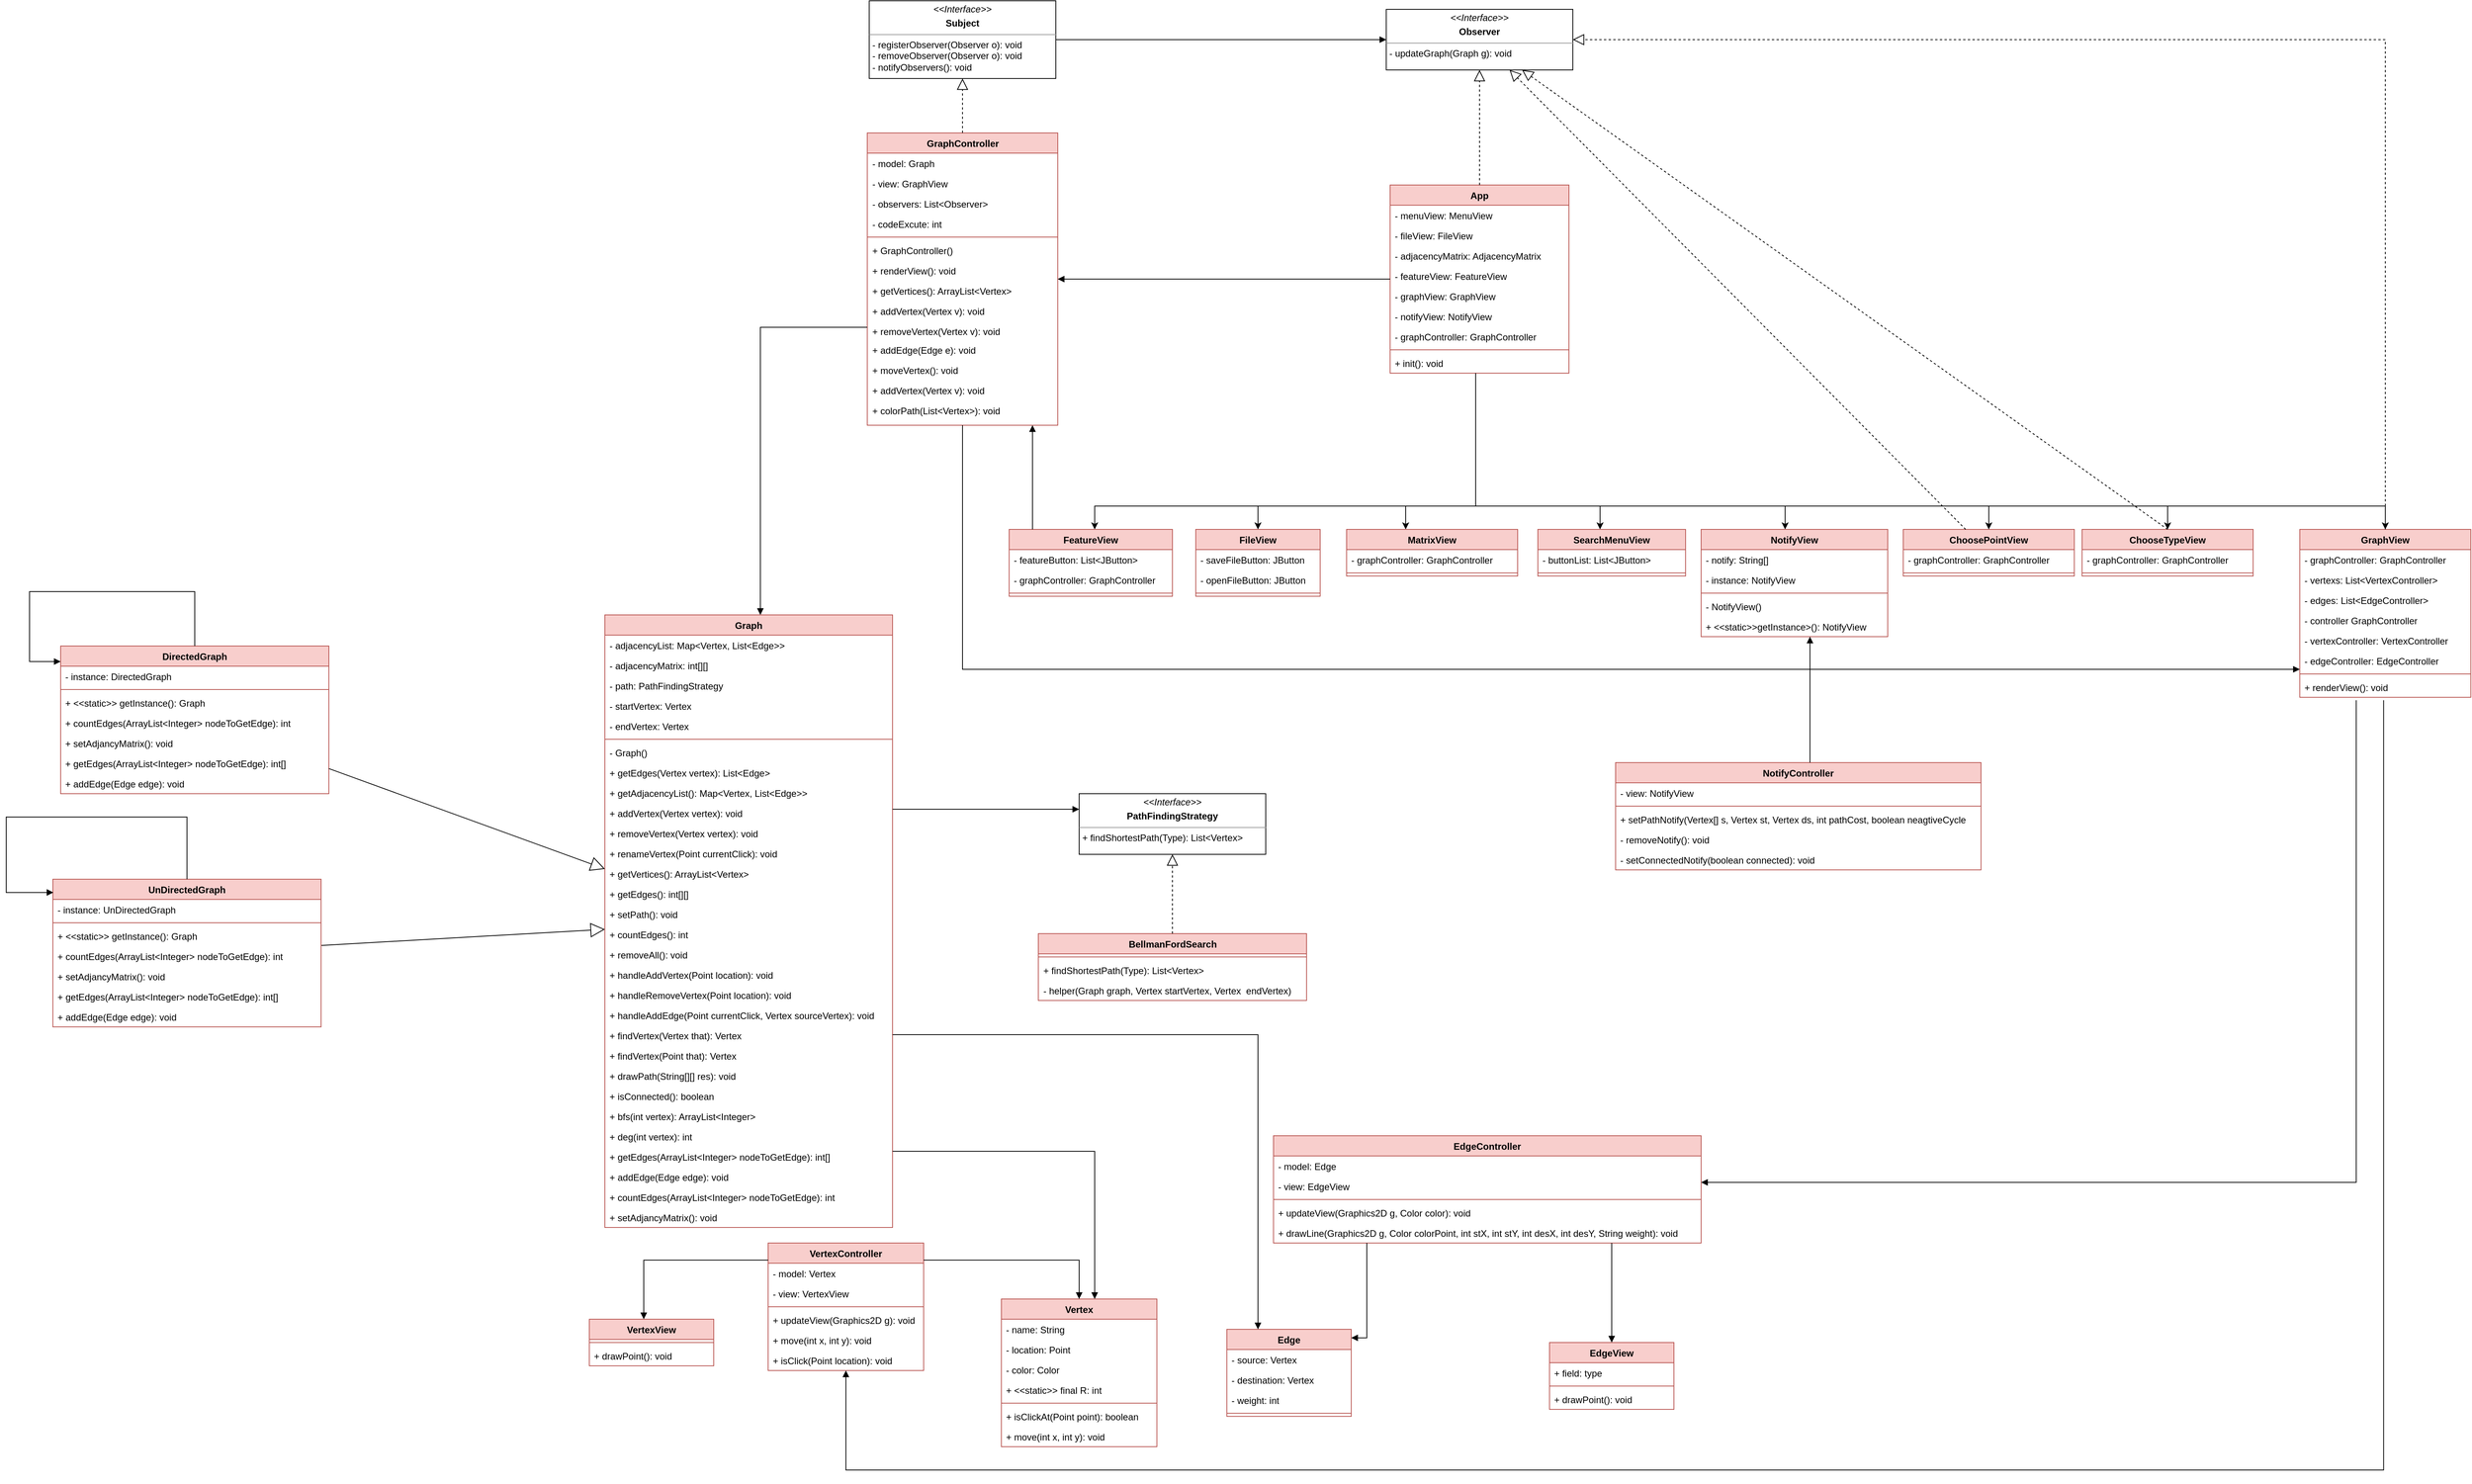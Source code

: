 <mxfile version="21.3.2" type="device" pages="3">
  <diagram name="Trang-1" id="6FtUAjifn78EaTAAuiET">
    <mxGraphModel dx="6814" dy="3333" grid="1" gridSize="10" guides="1" tooltips="1" connect="1" arrows="1" fold="1" page="1" pageScale="1" pageWidth="827" pageHeight="1169" background="#FFFFFF" math="0" shadow="0">
      <root>
        <mxCell id="0" />
        <mxCell id="1" parent="0" />
        <mxCell id="lCYEwEg9oiP1OCXS0-rL-14" value="Graph" style="swimlane;fontStyle=1;align=center;verticalAlign=top;childLayout=stackLayout;horizontal=1;startSize=26;horizontalStack=0;resizeParent=1;resizeParentMax=0;resizeLast=0;collapsible=1;marginBottom=0;whiteSpace=wrap;html=1;fillColor=#f8cecc;strokeColor=#b85450;" parent="1" vertex="1">
          <mxGeometry x="-760" y="120" width="370" height="788" as="geometry" />
        </mxCell>
        <mxCell id="lCYEwEg9oiP1OCXS0-rL-15" value="-&amp;nbsp;adjacencyList:&amp;nbsp;Map&amp;lt;Vertex, List&amp;lt;Edge&amp;gt;&amp;gt;" style="text;strokeColor=none;fillColor=none;align=left;verticalAlign=top;spacingLeft=4;spacingRight=4;overflow=hidden;rotatable=0;points=[[0,0.5],[1,0.5]];portConstraint=eastwest;whiteSpace=wrap;html=1;" parent="lCYEwEg9oiP1OCXS0-rL-14" vertex="1">
          <mxGeometry y="26" width="370" height="26" as="geometry" />
        </mxCell>
        <mxCell id="izIf3tRvV_jU_N7sfZag-2" value="- adjacencyMatrix: int[][]" style="text;strokeColor=none;fillColor=none;align=left;verticalAlign=top;spacingLeft=4;spacingRight=4;overflow=hidden;rotatable=0;points=[[0,0.5],[1,0.5]];portConstraint=eastwest;whiteSpace=wrap;html=1;" parent="lCYEwEg9oiP1OCXS0-rL-14" vertex="1">
          <mxGeometry y="52" width="370" height="26" as="geometry" />
        </mxCell>
        <mxCell id="WuYdYey0Z6FS718gPj1q-47" value="- path: PathFindingStrategy" style="text;strokeColor=none;fillColor=none;align=left;verticalAlign=top;spacingLeft=4;spacingRight=4;overflow=hidden;rotatable=0;points=[[0,0.5],[1,0.5]];portConstraint=eastwest;whiteSpace=wrap;html=1;" parent="lCYEwEg9oiP1OCXS0-rL-14" vertex="1">
          <mxGeometry y="78" width="370" height="26" as="geometry" />
        </mxCell>
        <mxCell id="tL8rUceiAdDFCAcT1S33-37" value="- startVertex: Vertex" style="text;strokeColor=none;fillColor=none;align=left;verticalAlign=top;spacingLeft=4;spacingRight=4;overflow=hidden;rotatable=0;points=[[0,0.5],[1,0.5]];portConstraint=eastwest;whiteSpace=wrap;html=1;" vertex="1" parent="lCYEwEg9oiP1OCXS0-rL-14">
          <mxGeometry y="104" width="370" height="26" as="geometry" />
        </mxCell>
        <mxCell id="tL8rUceiAdDFCAcT1S33-38" value="- endVertex: Vertex" style="text;strokeColor=none;fillColor=none;align=left;verticalAlign=top;spacingLeft=4;spacingRight=4;overflow=hidden;rotatable=0;points=[[0,0.5],[1,0.5]];portConstraint=eastwest;whiteSpace=wrap;html=1;" vertex="1" parent="lCYEwEg9oiP1OCXS0-rL-14">
          <mxGeometry y="130" width="370" height="26" as="geometry" />
        </mxCell>
        <mxCell id="lCYEwEg9oiP1OCXS0-rL-16" value="" style="line;strokeWidth=1;fillColor=none;align=left;verticalAlign=middle;spacingTop=-1;spacingLeft=3;spacingRight=3;rotatable=0;labelPosition=right;points=[];portConstraint=eastwest;strokeColor=inherit;" parent="lCYEwEg9oiP1OCXS0-rL-14" vertex="1">
          <mxGeometry y="156" width="370" height="8" as="geometry" />
        </mxCell>
        <mxCell id="izIf3tRvV_jU_N7sfZag-3" value="- Graph()" style="text;strokeColor=none;fillColor=none;align=left;verticalAlign=top;spacingLeft=4;spacingRight=4;overflow=hidden;rotatable=0;points=[[0,0.5],[1,0.5]];portConstraint=eastwest;whiteSpace=wrap;html=1;" parent="lCYEwEg9oiP1OCXS0-rL-14" vertex="1">
          <mxGeometry y="164" width="370" height="26" as="geometry" />
        </mxCell>
        <mxCell id="WuYdYey0Z6FS718gPj1q-49" value="+ getEdges(Vertex vertex): List&amp;lt;Edge&amp;gt;" style="text;strokeColor=none;fillColor=none;align=left;verticalAlign=top;spacingLeft=4;spacingRight=4;overflow=hidden;rotatable=0;points=[[0,0.5],[1,0.5]];portConstraint=eastwest;whiteSpace=wrap;html=1;" parent="lCYEwEg9oiP1OCXS0-rL-14" vertex="1">
          <mxGeometry y="190" width="370" height="26" as="geometry" />
        </mxCell>
        <mxCell id="WuYdYey0Z6FS718gPj1q-50" value="+&amp;nbsp;getAdjacencyList&lt;span style=&quot;background-color: initial;&quot;&gt;(): Map&amp;lt;Vertex, List&amp;lt;Edge&amp;gt;&amp;gt;&lt;/span&gt;" style="text;strokeColor=none;fillColor=none;align=left;verticalAlign=top;spacingLeft=4;spacingRight=4;overflow=hidden;rotatable=0;points=[[0,0.5],[1,0.5]];portConstraint=eastwest;whiteSpace=wrap;html=1;" parent="lCYEwEg9oiP1OCXS0-rL-14" vertex="1">
          <mxGeometry y="216" width="370" height="26" as="geometry" />
        </mxCell>
        <mxCell id="lCYEwEg9oiP1OCXS0-rL-17" value="+ addVertex(Vertex vertex): void" style="text;strokeColor=none;fillColor=none;align=left;verticalAlign=top;spacingLeft=4;spacingRight=4;overflow=hidden;rotatable=0;points=[[0,0.5],[1,0.5]];portConstraint=eastwest;whiteSpace=wrap;html=1;" parent="lCYEwEg9oiP1OCXS0-rL-14" vertex="1">
          <mxGeometry y="242" width="370" height="26" as="geometry" />
        </mxCell>
        <mxCell id="WuYdYey0Z6FS718gPj1q-48" value="+ removeVertex(Vertex vertex): void" style="text;strokeColor=none;fillColor=none;align=left;verticalAlign=top;spacingLeft=4;spacingRight=4;overflow=hidden;rotatable=0;points=[[0,0.5],[1,0.5]];portConstraint=eastwest;whiteSpace=wrap;html=1;" parent="lCYEwEg9oiP1OCXS0-rL-14" vertex="1">
          <mxGeometry y="268" width="370" height="26" as="geometry" />
        </mxCell>
        <mxCell id="WuYdYey0Z6FS718gPj1q-61" value="+&amp;nbsp;renameVertex&lt;span style=&quot;background-color: initial;&quot;&gt;(Point currentClick): void&lt;/span&gt;" style="text;strokeColor=none;fillColor=none;align=left;verticalAlign=top;spacingLeft=4;spacingRight=4;overflow=hidden;rotatable=0;points=[[0,0.5],[1,0.5]];portConstraint=eastwest;whiteSpace=wrap;html=1;" parent="lCYEwEg9oiP1OCXS0-rL-14" vertex="1">
          <mxGeometry y="294" width="370" height="26" as="geometry" />
        </mxCell>
        <mxCell id="WuYdYey0Z6FS718gPj1q-51" value="+&amp;nbsp;getVertices&lt;span style=&quot;background-color: initial;&quot;&gt;(): ArrayList&amp;lt;Vertex&amp;gt;&lt;/span&gt;" style="text;strokeColor=none;fillColor=none;align=left;verticalAlign=top;spacingLeft=4;spacingRight=4;overflow=hidden;rotatable=0;points=[[0,0.5],[1,0.5]];portConstraint=eastwest;whiteSpace=wrap;html=1;" parent="lCYEwEg9oiP1OCXS0-rL-14" vertex="1">
          <mxGeometry y="320" width="370" height="26" as="geometry" />
        </mxCell>
        <mxCell id="WuYdYey0Z6FS718gPj1q-53" value="+&amp;nbsp;getEdges&lt;span style=&quot;background-color: initial;&quot;&gt;(): int[][]&lt;/span&gt;" style="text;strokeColor=none;fillColor=none;align=left;verticalAlign=top;spacingLeft=4;spacingRight=4;overflow=hidden;rotatable=0;points=[[0,0.5],[1,0.5]];portConstraint=eastwest;whiteSpace=wrap;html=1;" parent="lCYEwEg9oiP1OCXS0-rL-14" vertex="1">
          <mxGeometry y="346" width="370" height="26" as="geometry" />
        </mxCell>
        <mxCell id="izIf3tRvV_jU_N7sfZag-16" value="+ setPath(): void" style="text;strokeColor=none;fillColor=none;align=left;verticalAlign=top;spacingLeft=4;spacingRight=4;overflow=hidden;rotatable=0;points=[[0,0.5],[1,0.5]];portConstraint=eastwest;whiteSpace=wrap;html=1;" parent="lCYEwEg9oiP1OCXS0-rL-14" vertex="1">
          <mxGeometry y="372" width="370" height="26" as="geometry" />
        </mxCell>
        <mxCell id="WuYdYey0Z6FS718gPj1q-52" value="+&amp;nbsp;countEdges&lt;span style=&quot;background-color: initial;&quot;&gt;(): int&lt;/span&gt;" style="text;strokeColor=none;fillColor=none;align=left;verticalAlign=top;spacingLeft=4;spacingRight=4;overflow=hidden;rotatable=0;points=[[0,0.5],[1,0.5]];portConstraint=eastwest;whiteSpace=wrap;html=1;" parent="lCYEwEg9oiP1OCXS0-rL-14" vertex="1">
          <mxGeometry y="398" width="370" height="26" as="geometry" />
        </mxCell>
        <mxCell id="WuYdYey0Z6FS718gPj1q-56" value="+&amp;nbsp;removeAll&lt;span style=&quot;background-color: initial;&quot;&gt;(): void&lt;/span&gt;" style="text;strokeColor=none;fillColor=none;align=left;verticalAlign=top;spacingLeft=4;spacingRight=4;overflow=hidden;rotatable=0;points=[[0,0.5],[1,0.5]];portConstraint=eastwest;whiteSpace=wrap;html=1;" parent="lCYEwEg9oiP1OCXS0-rL-14" vertex="1">
          <mxGeometry y="424" width="370" height="26" as="geometry" />
        </mxCell>
        <mxCell id="WuYdYey0Z6FS718gPj1q-59" value="+&amp;nbsp;handleAddVertex&lt;span style=&quot;background-color: initial;&quot;&gt;(Point location): void&lt;/span&gt;" style="text;strokeColor=none;fillColor=none;align=left;verticalAlign=top;spacingLeft=4;spacingRight=4;overflow=hidden;rotatable=0;points=[[0,0.5],[1,0.5]];portConstraint=eastwest;whiteSpace=wrap;html=1;" parent="lCYEwEg9oiP1OCXS0-rL-14" vertex="1">
          <mxGeometry y="450" width="370" height="26" as="geometry" />
        </mxCell>
        <mxCell id="WuYdYey0Z6FS718gPj1q-60" value="+&amp;nbsp;handleRemoveVertex&lt;span style=&quot;background-color: initial;&quot;&gt;(Point location): void&lt;/span&gt;" style="text;strokeColor=none;fillColor=none;align=left;verticalAlign=top;spacingLeft=4;spacingRight=4;overflow=hidden;rotatable=0;points=[[0,0.5],[1,0.5]];portConstraint=eastwest;whiteSpace=wrap;html=1;" parent="lCYEwEg9oiP1OCXS0-rL-14" vertex="1">
          <mxGeometry y="476" width="370" height="26" as="geometry" />
        </mxCell>
        <mxCell id="WuYdYey0Z6FS718gPj1q-62" value="+&amp;nbsp;handleAddEdge&lt;span style=&quot;background-color: initial;&quot;&gt;(Point currentClick, Vertex sourceVertex): void&lt;/span&gt;" style="text;strokeColor=none;fillColor=none;align=left;verticalAlign=top;spacingLeft=4;spacingRight=4;overflow=hidden;rotatable=0;points=[[0,0.5],[1,0.5]];portConstraint=eastwest;whiteSpace=wrap;html=1;" parent="lCYEwEg9oiP1OCXS0-rL-14" vertex="1">
          <mxGeometry y="502" width="370" height="26" as="geometry" />
        </mxCell>
        <mxCell id="WuYdYey0Z6FS718gPj1q-63" value="+&amp;nbsp;findVertex&lt;span style=&quot;background-color: initial;&quot;&gt;(Vertex that): Vertex&lt;/span&gt;" style="text;strokeColor=none;fillColor=none;align=left;verticalAlign=top;spacingLeft=4;spacingRight=4;overflow=hidden;rotatable=0;points=[[0,0.5],[1,0.5]];portConstraint=eastwest;whiteSpace=wrap;html=1;" parent="lCYEwEg9oiP1OCXS0-rL-14" vertex="1">
          <mxGeometry y="528" width="370" height="26" as="geometry" />
        </mxCell>
        <mxCell id="WuYdYey0Z6FS718gPj1q-64" value="+&amp;nbsp;findVertex&lt;span style=&quot;background-color: initial;&quot;&gt;(Point that): Vertex&lt;/span&gt;" style="text;strokeColor=none;fillColor=none;align=left;verticalAlign=top;spacingLeft=4;spacingRight=4;overflow=hidden;rotatable=0;points=[[0,0.5],[1,0.5]];portConstraint=eastwest;whiteSpace=wrap;html=1;" parent="lCYEwEg9oiP1OCXS0-rL-14" vertex="1">
          <mxGeometry y="554" width="370" height="26" as="geometry" />
        </mxCell>
        <mxCell id="WuYdYey0Z6FS718gPj1q-65" value="+ drawPath(String[][] res): void" style="text;strokeColor=none;fillColor=none;align=left;verticalAlign=top;spacingLeft=4;spacingRight=4;overflow=hidden;rotatable=0;points=[[0,0.5],[1,0.5]];portConstraint=eastwest;whiteSpace=wrap;html=1;" parent="lCYEwEg9oiP1OCXS0-rL-14" vertex="1">
          <mxGeometry y="580" width="370" height="26" as="geometry" />
        </mxCell>
        <mxCell id="tL8rUceiAdDFCAcT1S33-39" value="+ isConnected(): boolean" style="text;strokeColor=none;fillColor=none;align=left;verticalAlign=top;spacingLeft=4;spacingRight=4;overflow=hidden;rotatable=0;points=[[0,0.5],[1,0.5]];portConstraint=eastwest;whiteSpace=wrap;html=1;" vertex="1" parent="lCYEwEg9oiP1OCXS0-rL-14">
          <mxGeometry y="606" width="370" height="26" as="geometry" />
        </mxCell>
        <mxCell id="tL8rUceiAdDFCAcT1S33-40" value="+ bfs(int vertex): ArrayList&amp;lt;Integer&amp;gt;" style="text;strokeColor=none;fillColor=none;align=left;verticalAlign=top;spacingLeft=4;spacingRight=4;overflow=hidden;rotatable=0;points=[[0,0.5],[1,0.5]];portConstraint=eastwest;whiteSpace=wrap;html=1;" vertex="1" parent="lCYEwEg9oiP1OCXS0-rL-14">
          <mxGeometry y="632" width="370" height="26" as="geometry" />
        </mxCell>
        <mxCell id="tL8rUceiAdDFCAcT1S33-41" value="+ deg(int vertex): int" style="text;strokeColor=none;fillColor=none;align=left;verticalAlign=top;spacingLeft=4;spacingRight=4;overflow=hidden;rotatable=0;points=[[0,0.5],[1,0.5]];portConstraint=eastwest;whiteSpace=wrap;html=1;" vertex="1" parent="lCYEwEg9oiP1OCXS0-rL-14">
          <mxGeometry y="658" width="370" height="26" as="geometry" />
        </mxCell>
        <mxCell id="tL8rUceiAdDFCAcT1S33-43" value="+ getEdges(ArrayList&amp;lt;Integer&amp;gt; nodeToGetEdge&lt;span style=&quot;background-color: initial;&quot;&gt;): int[]&lt;/span&gt;" style="text;strokeColor=none;fillColor=none;align=left;verticalAlign=top;spacingLeft=4;spacingRight=4;overflow=hidden;rotatable=0;points=[[0,0.5],[1,0.5]];portConstraint=eastwest;whiteSpace=wrap;html=1;" vertex="1" parent="lCYEwEg9oiP1OCXS0-rL-14">
          <mxGeometry y="684" width="370" height="26" as="geometry" />
        </mxCell>
        <mxCell id="WuYdYey0Z6FS718gPj1q-55" value="+&amp;nbsp;addEdge&lt;span style=&quot;background-color: initial;&quot;&gt;(Edge edge): void&lt;/span&gt;" style="text;strokeColor=none;fillColor=none;align=left;verticalAlign=top;spacingLeft=4;spacingRight=4;overflow=hidden;rotatable=0;points=[[0,0.5],[1,0.5]];portConstraint=eastwest;whiteSpace=wrap;html=1;" parent="lCYEwEg9oiP1OCXS0-rL-14" vertex="1">
          <mxGeometry y="710" width="370" height="26" as="geometry" />
        </mxCell>
        <mxCell id="tL8rUceiAdDFCAcT1S33-44" value="+ countEdges(ArrayList&amp;lt;Integer&amp;gt; nodeToGetEdge&lt;span style=&quot;background-color: initial;&quot;&gt;): int&lt;/span&gt;" style="text;strokeColor=none;fillColor=none;align=left;verticalAlign=top;spacingLeft=4;spacingRight=4;overflow=hidden;rotatable=0;points=[[0,0.5],[1,0.5]];portConstraint=eastwest;whiteSpace=wrap;html=1;" vertex="1" parent="lCYEwEg9oiP1OCXS0-rL-14">
          <mxGeometry y="736" width="370" height="26" as="geometry" />
        </mxCell>
        <mxCell id="tL8rUceiAdDFCAcT1S33-45" value="+ setAdjancyMatrix(&lt;span style=&quot;background-color: initial;&quot;&gt;): void&lt;/span&gt;" style="text;strokeColor=none;fillColor=none;align=left;verticalAlign=top;spacingLeft=4;spacingRight=4;overflow=hidden;rotatable=0;points=[[0,0.5],[1,0.5]];portConstraint=eastwest;whiteSpace=wrap;html=1;" vertex="1" parent="lCYEwEg9oiP1OCXS0-rL-14">
          <mxGeometry y="762" width="370" height="26" as="geometry" />
        </mxCell>
        <mxCell id="lCYEwEg9oiP1OCXS0-rL-22" value="Vertex" style="swimlane;fontStyle=1;align=center;verticalAlign=top;childLayout=stackLayout;horizontal=1;startSize=26;horizontalStack=0;resizeParent=1;resizeParentMax=0;resizeLast=0;collapsible=1;marginBottom=0;whiteSpace=wrap;html=1;fillColor=#f8cecc;strokeColor=#b85450;" parent="1" vertex="1">
          <mxGeometry x="-250" y="1000" width="200" height="190" as="geometry" />
        </mxCell>
        <mxCell id="lCYEwEg9oiP1OCXS0-rL-23" value="- name: String" style="text;strokeColor=none;fillColor=none;align=left;verticalAlign=top;spacingLeft=4;spacingRight=4;overflow=hidden;rotatable=0;points=[[0,0.5],[1,0.5]];portConstraint=eastwest;whiteSpace=wrap;html=1;" parent="lCYEwEg9oiP1OCXS0-rL-22" vertex="1">
          <mxGeometry y="26" width="200" height="26" as="geometry" />
        </mxCell>
        <mxCell id="WuYdYey0Z6FS718gPj1q-39" value="- location: Point" style="text;strokeColor=none;fillColor=none;align=left;verticalAlign=top;spacingLeft=4;spacingRight=4;overflow=hidden;rotatable=0;points=[[0,0.5],[1,0.5]];portConstraint=eastwest;whiteSpace=wrap;html=1;" parent="lCYEwEg9oiP1OCXS0-rL-22" vertex="1">
          <mxGeometry y="52" width="200" height="26" as="geometry" />
        </mxCell>
        <mxCell id="WuYdYey0Z6FS718gPj1q-40" value="- color: Color" style="text;strokeColor=none;fillColor=none;align=left;verticalAlign=top;spacingLeft=4;spacingRight=4;overflow=hidden;rotatable=0;points=[[0,0.5],[1,0.5]];portConstraint=eastwest;whiteSpace=wrap;html=1;" parent="lCYEwEg9oiP1OCXS0-rL-22" vertex="1">
          <mxGeometry y="78" width="200" height="26" as="geometry" />
        </mxCell>
        <mxCell id="WuYdYey0Z6FS718gPj1q-41" value="+ &amp;lt;&amp;lt;static&amp;gt;&amp;gt; final R: int" style="text;strokeColor=none;fillColor=none;align=left;verticalAlign=top;spacingLeft=4;spacingRight=4;overflow=hidden;rotatable=0;points=[[0,0.5],[1,0.5]];portConstraint=eastwest;whiteSpace=wrap;html=1;" parent="lCYEwEg9oiP1OCXS0-rL-22" vertex="1">
          <mxGeometry y="104" width="200" height="26" as="geometry" />
        </mxCell>
        <mxCell id="lCYEwEg9oiP1OCXS0-rL-24" value="" style="line;strokeWidth=1;fillColor=none;align=left;verticalAlign=middle;spacingTop=-1;spacingLeft=3;spacingRight=3;rotatable=0;labelPosition=right;points=[];portConstraint=eastwest;strokeColor=inherit;" parent="lCYEwEg9oiP1OCXS0-rL-22" vertex="1">
          <mxGeometry y="130" width="200" height="8" as="geometry" />
        </mxCell>
        <mxCell id="lCYEwEg9oiP1OCXS0-rL-25" value="+ isClickAt(Point point): boolean" style="text;strokeColor=none;fillColor=none;align=left;verticalAlign=top;spacingLeft=4;spacingRight=4;overflow=hidden;rotatable=0;points=[[0,0.5],[1,0.5]];portConstraint=eastwest;whiteSpace=wrap;html=1;" parent="lCYEwEg9oiP1OCXS0-rL-22" vertex="1">
          <mxGeometry y="138" width="200" height="26" as="geometry" />
        </mxCell>
        <mxCell id="WuYdYey0Z6FS718gPj1q-42" value="+ move(int x, int y): void" style="text;strokeColor=none;fillColor=none;align=left;verticalAlign=top;spacingLeft=4;spacingRight=4;overflow=hidden;rotatable=0;points=[[0,0.5],[1,0.5]];portConstraint=eastwest;whiteSpace=wrap;html=1;" parent="lCYEwEg9oiP1OCXS0-rL-22" vertex="1">
          <mxGeometry y="164" width="200" height="26" as="geometry" />
        </mxCell>
        <mxCell id="lCYEwEg9oiP1OCXS0-rL-26" value="Edge" style="swimlane;fontStyle=1;align=center;verticalAlign=top;childLayout=stackLayout;horizontal=1;startSize=26;horizontalStack=0;resizeParent=1;resizeParentMax=0;resizeLast=0;collapsible=1;marginBottom=0;whiteSpace=wrap;html=1;fillColor=#f8cecc;strokeColor=#b85450;" parent="1" vertex="1">
          <mxGeometry x="40" y="1039" width="160" height="112" as="geometry" />
        </mxCell>
        <mxCell id="WuYdYey0Z6FS718gPj1q-44" value="- source: Vertex" style="text;strokeColor=none;fillColor=none;align=left;verticalAlign=top;spacingLeft=4;spacingRight=4;overflow=hidden;rotatable=0;points=[[0,0.5],[1,0.5]];portConstraint=eastwest;whiteSpace=wrap;html=1;" parent="lCYEwEg9oiP1OCXS0-rL-26" vertex="1">
          <mxGeometry y="26" width="160" height="26" as="geometry" />
        </mxCell>
        <mxCell id="lCYEwEg9oiP1OCXS0-rL-27" value="- destination: Vertex" style="text;strokeColor=none;fillColor=none;align=left;verticalAlign=top;spacingLeft=4;spacingRight=4;overflow=hidden;rotatable=0;points=[[0,0.5],[1,0.5]];portConstraint=eastwest;whiteSpace=wrap;html=1;" parent="lCYEwEg9oiP1OCXS0-rL-26" vertex="1">
          <mxGeometry y="52" width="160" height="26" as="geometry" />
        </mxCell>
        <mxCell id="WuYdYey0Z6FS718gPj1q-45" value="- weight: int" style="text;strokeColor=none;fillColor=none;align=left;verticalAlign=top;spacingLeft=4;spacingRight=4;overflow=hidden;rotatable=0;points=[[0,0.5],[1,0.5]];portConstraint=eastwest;whiteSpace=wrap;html=1;" parent="lCYEwEg9oiP1OCXS0-rL-26" vertex="1">
          <mxGeometry y="78" width="160" height="26" as="geometry" />
        </mxCell>
        <mxCell id="lCYEwEg9oiP1OCXS0-rL-28" value="" style="line;strokeWidth=1;fillColor=none;align=left;verticalAlign=middle;spacingTop=-1;spacingLeft=3;spacingRight=3;rotatable=0;labelPosition=right;points=[];portConstraint=eastwest;strokeColor=inherit;" parent="lCYEwEg9oiP1OCXS0-rL-26" vertex="1">
          <mxGeometry y="104" width="160" height="8" as="geometry" />
        </mxCell>
        <mxCell id="lCYEwEg9oiP1OCXS0-rL-38" value="dispatch" style="html=1;verticalAlign=bottom;endArrow=block;edgeStyle=elbowEdgeStyle;elbow=vertical;curved=0;rounded=0;textOpacity=0;" parent="1" source="lCYEwEg9oiP1OCXS0-rL-14" target="lCYEwEg9oiP1OCXS0-rL-22" edge="1">
          <mxGeometry x="0.25" y="20" width="80" relative="1" as="geometry">
            <mxPoint x="280" y="210" as="sourcePoint" />
            <mxPoint x="360" y="210" as="targetPoint" />
            <mxPoint as="offset" />
            <Array as="points">
              <mxPoint x="-130" y="810" />
            </Array>
          </mxGeometry>
        </mxCell>
        <mxCell id="lCYEwEg9oiP1OCXS0-rL-40" value="dispatch" style="html=1;verticalAlign=bottom;endArrow=block;edgeStyle=elbowEdgeStyle;elbow=vertical;curved=0;rounded=0;textOpacity=0;entryX=0.25;entryY=0;entryDx=0;entryDy=0;" parent="1" source="lCYEwEg9oiP1OCXS0-rL-14" target="lCYEwEg9oiP1OCXS0-rL-26" edge="1">
          <mxGeometry x="0.25" y="20" width="80" relative="1" as="geometry">
            <mxPoint x="250" y="156" as="sourcePoint" />
            <mxPoint x="120" y="230" as="targetPoint" />
            <mxPoint as="offset" />
            <Array as="points">
              <mxPoint x="-480" y="660" />
              <mxPoint x="-260" y="740" />
              <mxPoint x="50" y="960" />
              <mxPoint x="180" y="800" />
              <mxPoint x="-340" y="730" />
              <mxPoint x="20" y="960" />
              <mxPoint x="-100" y="960" />
              <mxPoint x="70" y="1050" />
            </Array>
          </mxGeometry>
        </mxCell>
        <mxCell id="lCYEwEg9oiP1OCXS0-rL-43" value="GraphController" style="swimlane;fontStyle=1;align=center;verticalAlign=top;childLayout=stackLayout;horizontal=1;startSize=26;horizontalStack=0;resizeParent=1;resizeParentMax=0;resizeLast=0;collapsible=1;marginBottom=0;whiteSpace=wrap;html=1;fillColor=#f8cecc;strokeColor=#b85450;" parent="1" vertex="1">
          <mxGeometry x="-422.5" y="-500" width="245" height="376" as="geometry" />
        </mxCell>
        <mxCell id="IncMXRNsBareLpS9UFTI-39" value="- model: Graph" style="text;strokeColor=none;fillColor=none;align=left;verticalAlign=top;spacingLeft=4;spacingRight=4;overflow=hidden;rotatable=0;points=[[0,0.5],[1,0.5]];portConstraint=eastwest;whiteSpace=wrap;html=1;" parent="lCYEwEg9oiP1OCXS0-rL-43" vertex="1">
          <mxGeometry y="26" width="245" height="26" as="geometry" />
        </mxCell>
        <mxCell id="IncMXRNsBareLpS9UFTI-59" value="- view: GraphView" style="text;strokeColor=none;fillColor=none;align=left;verticalAlign=top;spacingLeft=4;spacingRight=4;overflow=hidden;rotatable=0;points=[[0,0.5],[1,0.5]];portConstraint=eastwest;whiteSpace=wrap;html=1;" parent="lCYEwEg9oiP1OCXS0-rL-43" vertex="1">
          <mxGeometry y="52" width="245" height="26" as="geometry" />
        </mxCell>
        <mxCell id="IncMXRNsBareLpS9UFTI-41" value="- observers: List&amp;lt;Observer&amp;gt;&amp;nbsp;" style="text;strokeColor=none;fillColor=none;align=left;verticalAlign=top;spacingLeft=4;spacingRight=4;overflow=hidden;rotatable=0;points=[[0,0.5],[1,0.5]];portConstraint=eastwest;whiteSpace=wrap;html=1;" parent="lCYEwEg9oiP1OCXS0-rL-43" vertex="1">
          <mxGeometry y="78" width="245" height="26" as="geometry" />
        </mxCell>
        <mxCell id="WuYdYey0Z6FS718gPj1q-57" value="- codeExcute: int&amp;nbsp;" style="text;strokeColor=none;fillColor=none;align=left;verticalAlign=top;spacingLeft=4;spacingRight=4;overflow=hidden;rotatable=0;points=[[0,0.5],[1,0.5]];portConstraint=eastwest;whiteSpace=wrap;html=1;" parent="lCYEwEg9oiP1OCXS0-rL-43" vertex="1">
          <mxGeometry y="104" width="245" height="26" as="geometry" />
        </mxCell>
        <mxCell id="lCYEwEg9oiP1OCXS0-rL-45" value="" style="line;strokeWidth=1;fillColor=none;align=left;verticalAlign=middle;spacingTop=-1;spacingLeft=3;spacingRight=3;rotatable=0;labelPosition=right;points=[];portConstraint=eastwest;strokeColor=inherit;" parent="lCYEwEg9oiP1OCXS0-rL-43" vertex="1">
          <mxGeometry y="130" width="245" height="8" as="geometry" />
        </mxCell>
        <mxCell id="IncMXRNsBareLpS9UFTI-44" value="+ GraphController()" style="text;strokeColor=none;fillColor=none;align=left;verticalAlign=top;spacingLeft=4;spacingRight=4;overflow=hidden;rotatable=0;points=[[0,0.5],[1,0.5]];portConstraint=eastwest;whiteSpace=wrap;html=1;" parent="lCYEwEg9oiP1OCXS0-rL-43" vertex="1">
          <mxGeometry y="138" width="245" height="26" as="geometry" />
        </mxCell>
        <mxCell id="IncMXRNsBareLpS9UFTI-45" value="+ renderView(): void" style="text;strokeColor=none;fillColor=none;align=left;verticalAlign=top;spacingLeft=4;spacingRight=4;overflow=hidden;rotatable=0;points=[[0,0.5],[1,0.5]];portConstraint=eastwest;whiteSpace=wrap;html=1;" parent="lCYEwEg9oiP1OCXS0-rL-43" vertex="1">
          <mxGeometry y="164" width="245" height="26" as="geometry" />
        </mxCell>
        <mxCell id="WuYdYey0Z6FS718gPj1q-58" value="+&amp;nbsp;getVertices&lt;span style=&quot;background-color: initial;&quot;&gt;(): ArrayList&amp;lt;Vertex&amp;gt;&lt;/span&gt;" style="text;strokeColor=none;fillColor=none;align=left;verticalAlign=top;spacingLeft=4;spacingRight=4;overflow=hidden;rotatable=0;points=[[0,0.5],[1,0.5]];portConstraint=eastwest;whiteSpace=wrap;html=1;" parent="lCYEwEg9oiP1OCXS0-rL-43" vertex="1">
          <mxGeometry y="190" width="245" height="26" as="geometry" />
        </mxCell>
        <mxCell id="lCYEwEg9oiP1OCXS0-rL-46" value="+ addVertex(Vertex v): void" style="text;strokeColor=none;fillColor=none;align=left;verticalAlign=top;spacingLeft=4;spacingRight=4;overflow=hidden;rotatable=0;points=[[0,0.5],[1,0.5]];portConstraint=eastwest;whiteSpace=wrap;html=1;" parent="lCYEwEg9oiP1OCXS0-rL-43" vertex="1">
          <mxGeometry y="216" width="245" height="26" as="geometry" />
        </mxCell>
        <mxCell id="yN8j2u117YADS8AMJBHa-7" value="+ removeVertex(Vertex v): void" style="text;strokeColor=none;fillColor=none;align=left;verticalAlign=top;spacingLeft=4;spacingRight=4;overflow=hidden;rotatable=0;points=[[0,0.5],[1,0.5]];portConstraint=eastwest;whiteSpace=wrap;html=1;" parent="lCYEwEg9oiP1OCXS0-rL-43" vertex="1">
          <mxGeometry y="242" width="245" height="24" as="geometry" />
        </mxCell>
        <mxCell id="yN8j2u117YADS8AMJBHa-8" value="+ addEdge(Edge&amp;nbsp;e): void" style="text;strokeColor=none;fillColor=none;align=left;verticalAlign=top;spacingLeft=4;spacingRight=4;overflow=hidden;rotatable=0;points=[[0,0.5],[1,0.5]];portConstraint=eastwest;whiteSpace=wrap;html=1;" parent="lCYEwEg9oiP1OCXS0-rL-43" vertex="1">
          <mxGeometry y="266" width="245" height="26" as="geometry" />
        </mxCell>
        <mxCell id="yN8j2u117YADS8AMJBHa-9" value="+ moveVertex(): void" style="text;strokeColor=none;fillColor=none;align=left;verticalAlign=top;spacingLeft=4;spacingRight=4;overflow=hidden;rotatable=0;points=[[0,0.5],[1,0.5]];portConstraint=eastwest;whiteSpace=wrap;html=1;" parent="lCYEwEg9oiP1OCXS0-rL-43" vertex="1">
          <mxGeometry y="292" width="245" height="26" as="geometry" />
        </mxCell>
        <mxCell id="yN8j2u117YADS8AMJBHa-11" value="+ addVertex(Vertex v): void" style="text;strokeColor=none;fillColor=none;align=left;verticalAlign=top;spacingLeft=4;spacingRight=4;overflow=hidden;rotatable=0;points=[[0,0.5],[1,0.5]];portConstraint=eastwest;whiteSpace=wrap;html=1;" parent="lCYEwEg9oiP1OCXS0-rL-43" vertex="1">
          <mxGeometry y="318" width="245" height="26" as="geometry" />
        </mxCell>
        <mxCell id="IncMXRNsBareLpS9UFTI-74" value="+ colorPath(List&amp;lt;Vertex&amp;gt;): void" style="text;strokeColor=none;fillColor=none;align=left;verticalAlign=top;spacingLeft=4;spacingRight=4;overflow=hidden;rotatable=0;points=[[0,0.5],[1,0.5]];portConstraint=eastwest;whiteSpace=wrap;html=1;" parent="lCYEwEg9oiP1OCXS0-rL-43" vertex="1">
          <mxGeometry y="344" width="245" height="32" as="geometry" />
        </mxCell>
        <mxCell id="IncMXRNsBareLpS9UFTI-32" value="" style="edgeStyle=orthogonalEdgeStyle;rounded=0;orthogonalLoop=1;jettySize=auto;html=1;" parent="1" source="lCYEwEg9oiP1OCXS0-rL-48" target="IncMXRNsBareLpS9UFTI-10" edge="1">
          <mxGeometry relative="1" as="geometry">
            <Array as="points">
              <mxPoint x="360" y="-20" />
              <mxPoint x="520" y="-20" />
            </Array>
          </mxGeometry>
        </mxCell>
        <mxCell id="IncMXRNsBareLpS9UFTI-33" value="" style="edgeStyle=orthogonalEdgeStyle;rounded=0;orthogonalLoop=1;jettySize=auto;html=1;" parent="1" source="lCYEwEg9oiP1OCXS0-rL-48" target="IncMXRNsBareLpS9UFTI-18" edge="1">
          <mxGeometry relative="1" as="geometry">
            <Array as="points">
              <mxPoint x="360" y="-20" />
              <mxPoint x="758" y="-20" />
            </Array>
          </mxGeometry>
        </mxCell>
        <mxCell id="IncMXRNsBareLpS9UFTI-34" value="" style="edgeStyle=orthogonalEdgeStyle;rounded=0;orthogonalLoop=1;jettySize=auto;html=1;" parent="1" source="lCYEwEg9oiP1OCXS0-rL-48" target="yN8j2u117YADS8AMJBHa-2" edge="1">
          <mxGeometry relative="1" as="geometry">
            <Array as="points">
              <mxPoint x="360" y="-20" />
            </Array>
          </mxGeometry>
        </mxCell>
        <mxCell id="IncMXRNsBareLpS9UFTI-35" value="" style="edgeStyle=orthogonalEdgeStyle;rounded=0;orthogonalLoop=1;jettySize=auto;html=1;" parent="1" source="lCYEwEg9oiP1OCXS0-rL-48" target="lCYEwEg9oiP1OCXS0-rL-52" edge="1">
          <mxGeometry relative="1" as="geometry">
            <Array as="points">
              <mxPoint x="360" y="-20" />
              <mxPoint x="80" y="-20" />
            </Array>
          </mxGeometry>
        </mxCell>
        <mxCell id="IncMXRNsBareLpS9UFTI-36" value="" style="edgeStyle=orthogonalEdgeStyle;rounded=0;orthogonalLoop=1;jettySize=auto;html=1;" parent="1" source="lCYEwEg9oiP1OCXS0-rL-48" target="IncMXRNsBareLpS9UFTI-14" edge="1">
          <mxGeometry relative="1" as="geometry">
            <Array as="points">
              <mxPoint x="360" y="-20" />
              <mxPoint x="-130" y="-20" />
            </Array>
          </mxGeometry>
        </mxCell>
        <mxCell id="lCYEwEg9oiP1OCXS0-rL-48" value="App" style="swimlane;fontStyle=1;align=center;verticalAlign=top;childLayout=stackLayout;horizontal=1;startSize=26;horizontalStack=0;resizeParent=1;resizeParentMax=0;resizeLast=0;collapsible=1;marginBottom=0;whiteSpace=wrap;html=1;fillColor=#f8cecc;strokeColor=#b85450;" parent="1" vertex="1">
          <mxGeometry x="250" y="-433" width="230" height="242" as="geometry" />
        </mxCell>
        <mxCell id="lCYEwEg9oiP1OCXS0-rL-49" value="- menuView: MenuView" style="text;strokeColor=none;fillColor=none;align=left;verticalAlign=top;spacingLeft=4;spacingRight=4;overflow=hidden;rotatable=0;points=[[0,0.5],[1,0.5]];portConstraint=eastwest;whiteSpace=wrap;html=1;" parent="lCYEwEg9oiP1OCXS0-rL-48" vertex="1">
          <mxGeometry y="26" width="230" height="26" as="geometry" />
        </mxCell>
        <mxCell id="yN8j2u117YADS8AMJBHa-14" value="- fileView: FileView" style="text;strokeColor=none;fillColor=none;align=left;verticalAlign=top;spacingLeft=4;spacingRight=4;overflow=hidden;rotatable=0;points=[[0,0.5],[1,0.5]];portConstraint=eastwest;whiteSpace=wrap;html=1;" parent="lCYEwEg9oiP1OCXS0-rL-48" vertex="1">
          <mxGeometry y="52" width="230" height="26" as="geometry" />
        </mxCell>
        <mxCell id="IncMXRNsBareLpS9UFTI-1" value="- adjacencyMatrix: AdjacencyMatrix" style="text;strokeColor=none;fillColor=none;align=left;verticalAlign=top;spacingLeft=4;spacingRight=4;overflow=hidden;rotatable=0;points=[[0,0.5],[1,0.5]];portConstraint=eastwest;whiteSpace=wrap;html=1;" parent="lCYEwEg9oiP1OCXS0-rL-48" vertex="1">
          <mxGeometry y="78" width="230" height="26" as="geometry" />
        </mxCell>
        <mxCell id="IncMXRNsBareLpS9UFTI-3" value="- featureView: FeatureView" style="text;strokeColor=none;fillColor=none;align=left;verticalAlign=top;spacingLeft=4;spacingRight=4;overflow=hidden;rotatable=0;points=[[0,0.5],[1,0.5]];portConstraint=eastwest;whiteSpace=wrap;html=1;" parent="lCYEwEg9oiP1OCXS0-rL-48" vertex="1">
          <mxGeometry y="104" width="230" height="26" as="geometry" />
        </mxCell>
        <mxCell id="IncMXRNsBareLpS9UFTI-2" value="- graphView: GraphView" style="text;strokeColor=none;fillColor=none;align=left;verticalAlign=top;spacingLeft=4;spacingRight=4;overflow=hidden;rotatable=0;points=[[0,0.5],[1,0.5]];portConstraint=eastwest;whiteSpace=wrap;html=1;" parent="lCYEwEg9oiP1OCXS0-rL-48" vertex="1">
          <mxGeometry y="130" width="230" height="26" as="geometry" />
        </mxCell>
        <mxCell id="yN8j2u117YADS8AMJBHa-15" value="- notifyView: NotifyView" style="text;strokeColor=none;fillColor=none;align=left;verticalAlign=top;spacingLeft=4;spacingRight=4;overflow=hidden;rotatable=0;points=[[0,0.5],[1,0.5]];portConstraint=eastwest;whiteSpace=wrap;html=1;" parent="lCYEwEg9oiP1OCXS0-rL-48" vertex="1">
          <mxGeometry y="156" width="230" height="26" as="geometry" />
        </mxCell>
        <mxCell id="tEKyhjhBokwVdmgL0sZL-5" value="- graphController: GraphController" style="text;strokeColor=none;fillColor=none;align=left;verticalAlign=top;spacingLeft=4;spacingRight=4;overflow=hidden;rotatable=0;points=[[0,0.5],[1,0.5]];portConstraint=eastwest;whiteSpace=wrap;html=1;" parent="lCYEwEg9oiP1OCXS0-rL-48" vertex="1">
          <mxGeometry y="182" width="230" height="26" as="geometry" />
        </mxCell>
        <mxCell id="lCYEwEg9oiP1OCXS0-rL-50" value="" style="line;strokeWidth=1;fillColor=none;align=left;verticalAlign=middle;spacingTop=-1;spacingLeft=3;spacingRight=3;rotatable=0;labelPosition=right;points=[];portConstraint=eastwest;strokeColor=inherit;" parent="lCYEwEg9oiP1OCXS0-rL-48" vertex="1">
          <mxGeometry y="208" width="230" height="8" as="geometry" />
        </mxCell>
        <mxCell id="lCYEwEg9oiP1OCXS0-rL-51" value="+ init(): void" style="text;strokeColor=none;fillColor=none;align=left;verticalAlign=top;spacingLeft=4;spacingRight=4;overflow=hidden;rotatable=0;points=[[0,0.5],[1,0.5]];portConstraint=eastwest;whiteSpace=wrap;html=1;" parent="lCYEwEg9oiP1OCXS0-rL-48" vertex="1">
          <mxGeometry y="216" width="230" height="26" as="geometry" />
        </mxCell>
        <mxCell id="lCYEwEg9oiP1OCXS0-rL-52" value="FileView" style="swimlane;fontStyle=1;align=center;verticalAlign=top;childLayout=stackLayout;horizontal=1;startSize=26;horizontalStack=0;resizeParent=1;resizeParentMax=0;resizeLast=0;collapsible=1;marginBottom=0;whiteSpace=wrap;html=1;fillColor=#f8cecc;strokeColor=#b85450;" parent="1" vertex="1">
          <mxGeometry y="10" width="160" height="86" as="geometry" />
        </mxCell>
        <mxCell id="lCYEwEg9oiP1OCXS0-rL-53" value="- saveFileButton: JButton" style="text;strokeColor=none;fillColor=none;align=left;verticalAlign=top;spacingLeft=4;spacingRight=4;overflow=hidden;rotatable=0;points=[[0,0.5],[1,0.5]];portConstraint=eastwest;whiteSpace=wrap;html=1;" parent="lCYEwEg9oiP1OCXS0-rL-52" vertex="1">
          <mxGeometry y="26" width="160" height="26" as="geometry" />
        </mxCell>
        <mxCell id="IncMXRNsBareLpS9UFTI-81" value="- openFileButton: JButton" style="text;strokeColor=none;fillColor=none;align=left;verticalAlign=top;spacingLeft=4;spacingRight=4;overflow=hidden;rotatable=0;points=[[0,0.5],[1,0.5]];portConstraint=eastwest;whiteSpace=wrap;html=1;" parent="lCYEwEg9oiP1OCXS0-rL-52" vertex="1">
          <mxGeometry y="52" width="160" height="26" as="geometry" />
        </mxCell>
        <mxCell id="lCYEwEg9oiP1OCXS0-rL-54" value="" style="line;strokeWidth=1;fillColor=none;align=left;verticalAlign=middle;spacingTop=-1;spacingLeft=3;spacingRight=3;rotatable=0;labelPosition=right;points=[];portConstraint=eastwest;strokeColor=inherit;" parent="lCYEwEg9oiP1OCXS0-rL-52" vertex="1">
          <mxGeometry y="78" width="160" height="8" as="geometry" />
        </mxCell>
        <mxCell id="yN8j2u117YADS8AMJBHa-2" value="GraphView" style="swimlane;fontStyle=1;align=center;verticalAlign=top;childLayout=stackLayout;horizontal=1;startSize=26;horizontalStack=0;resizeParent=1;resizeParentMax=0;resizeLast=0;collapsible=1;marginBottom=0;whiteSpace=wrap;html=1;fillColor=#f8cecc;strokeColor=#b85450;" parent="1" vertex="1">
          <mxGeometry x="1420" y="10" width="220" height="216" as="geometry" />
        </mxCell>
        <mxCell id="tEKyhjhBokwVdmgL0sZL-7" value="- graphController: GraphController" style="text;strokeColor=none;fillColor=none;align=left;verticalAlign=top;spacingLeft=4;spacingRight=4;overflow=hidden;rotatable=0;points=[[0,0.5],[1,0.5]];portConstraint=eastwest;whiteSpace=wrap;html=1;" parent="yN8j2u117YADS8AMJBHa-2" vertex="1">
          <mxGeometry y="26" width="220" height="26" as="geometry" />
        </mxCell>
        <mxCell id="9LMU5q8Dn6a0NJVtVapk-5" value="- vertexs: List&amp;lt;VertexController&amp;gt;" style="text;strokeColor=none;fillColor=none;align=left;verticalAlign=top;spacingLeft=4;spacingRight=4;overflow=hidden;rotatable=0;points=[[0,0.5],[1,0.5]];portConstraint=eastwest;whiteSpace=wrap;html=1;" parent="yN8j2u117YADS8AMJBHa-2" vertex="1">
          <mxGeometry y="52" width="220" height="26" as="geometry" />
        </mxCell>
        <mxCell id="9LMU5q8Dn6a0NJVtVapk-6" value="- edges: List&amp;lt;EdgeController&amp;gt;&amp;nbsp;" style="text;strokeColor=none;fillColor=none;align=left;verticalAlign=top;spacingLeft=4;spacingRight=4;overflow=hidden;rotatable=0;points=[[0,0.5],[1,0.5]];portConstraint=eastwest;whiteSpace=wrap;html=1;" parent="yN8j2u117YADS8AMJBHa-2" vertex="1">
          <mxGeometry y="78" width="220" height="26" as="geometry" />
        </mxCell>
        <mxCell id="9LMU5q8Dn6a0NJVtVapk-7" value="- controller GraphController" style="text;strokeColor=none;fillColor=none;align=left;verticalAlign=top;spacingLeft=4;spacingRight=4;overflow=hidden;rotatable=0;points=[[0,0.5],[1,0.5]];portConstraint=eastwest;whiteSpace=wrap;html=1;" parent="yN8j2u117YADS8AMJBHa-2" vertex="1">
          <mxGeometry y="104" width="220" height="26" as="geometry" />
        </mxCell>
        <mxCell id="9LMU5q8Dn6a0NJVtVapk-8" value="- vertexController: VertexController" style="text;strokeColor=none;fillColor=none;align=left;verticalAlign=top;spacingLeft=4;spacingRight=4;overflow=hidden;rotatable=0;points=[[0,0.5],[1,0.5]];portConstraint=eastwest;whiteSpace=wrap;html=1;" parent="yN8j2u117YADS8AMJBHa-2" vertex="1">
          <mxGeometry y="130" width="220" height="26" as="geometry" />
        </mxCell>
        <mxCell id="9LMU5q8Dn6a0NJVtVapk-9" value="- edgeController:&amp;nbsp;EdgeController" style="text;strokeColor=none;fillColor=none;align=left;verticalAlign=top;spacingLeft=4;spacingRight=4;overflow=hidden;rotatable=0;points=[[0,0.5],[1,0.5]];portConstraint=eastwest;whiteSpace=wrap;html=1;" parent="yN8j2u117YADS8AMJBHa-2" vertex="1">
          <mxGeometry y="156" width="220" height="26" as="geometry" />
        </mxCell>
        <mxCell id="yN8j2u117YADS8AMJBHa-4" value="" style="line;strokeWidth=1;fillColor=none;align=left;verticalAlign=middle;spacingTop=-1;spacingLeft=3;spacingRight=3;rotatable=0;labelPosition=right;points=[];portConstraint=eastwest;strokeColor=inherit;" parent="yN8j2u117YADS8AMJBHa-2" vertex="1">
          <mxGeometry y="182" width="220" height="8" as="geometry" />
        </mxCell>
        <mxCell id="yN8j2u117YADS8AMJBHa-5" value="+ renderView(): void" style="text;strokeColor=none;fillColor=none;align=left;verticalAlign=top;spacingLeft=4;spacingRight=4;overflow=hidden;rotatable=0;points=[[0,0.5],[1,0.5]];portConstraint=eastwest;whiteSpace=wrap;html=1;" parent="yN8j2u117YADS8AMJBHa-2" vertex="1">
          <mxGeometry y="190" width="220" height="26" as="geometry" />
        </mxCell>
        <mxCell id="yN8j2u117YADS8AMJBHa-6" value="dispatch" style="html=1;verticalAlign=bottom;endArrow=block;edgeStyle=elbowEdgeStyle;elbow=vertical;curved=0;rounded=0;textOpacity=0;" parent="1" source="lCYEwEg9oiP1OCXS0-rL-43" target="lCYEwEg9oiP1OCXS0-rL-14" edge="1">
          <mxGeometry x="0.25" y="20" width="80" relative="1" as="geometry">
            <mxPoint x="690" y="814" as="sourcePoint" />
            <mxPoint x="510" y="450" as="targetPoint" />
            <mxPoint as="offset" />
            <Array as="points">
              <mxPoint x="-560" y="-250" />
              <mxPoint x="320" y="630" />
              <mxPoint x="170" y="550" />
              <mxPoint x="640" y="390" />
              <mxPoint x="560" y="520" />
              <mxPoint x="650" y="379" />
            </Array>
          </mxGeometry>
        </mxCell>
        <mxCell id="IncMXRNsBareLpS9UFTI-10" value="SearchMenuView" style="swimlane;fontStyle=1;align=center;verticalAlign=top;childLayout=stackLayout;horizontal=1;startSize=26;horizontalStack=0;resizeParent=1;resizeParentMax=0;resizeLast=0;collapsible=1;marginBottom=0;whiteSpace=wrap;html=1;fillColor=#f8cecc;strokeColor=#b85450;" parent="1" vertex="1">
          <mxGeometry x="440" y="10" width="190" height="60" as="geometry" />
        </mxCell>
        <mxCell id="IncMXRNsBareLpS9UFTI-11" value="- buttonList: List&amp;lt;JButton&amp;gt;" style="text;strokeColor=none;fillColor=none;align=left;verticalAlign=top;spacingLeft=4;spacingRight=4;overflow=hidden;rotatable=0;points=[[0,0.5],[1,0.5]];portConstraint=eastwest;whiteSpace=wrap;html=1;" parent="IncMXRNsBareLpS9UFTI-10" vertex="1">
          <mxGeometry y="26" width="190" height="26" as="geometry" />
        </mxCell>
        <mxCell id="IncMXRNsBareLpS9UFTI-12" value="" style="line;strokeWidth=1;fillColor=none;align=left;verticalAlign=middle;spacingTop=-1;spacingLeft=3;spacingRight=3;rotatable=0;labelPosition=right;points=[];portConstraint=eastwest;strokeColor=inherit;" parent="IncMXRNsBareLpS9UFTI-10" vertex="1">
          <mxGeometry y="52" width="190" height="8" as="geometry" />
        </mxCell>
        <mxCell id="IncMXRNsBareLpS9UFTI-14" value="FeatureView" style="swimlane;fontStyle=1;align=center;verticalAlign=top;childLayout=stackLayout;horizontal=1;startSize=26;horizontalStack=0;resizeParent=1;resizeParentMax=0;resizeLast=0;collapsible=1;marginBottom=0;whiteSpace=wrap;html=1;fillColor=#f8cecc;strokeColor=#b85450;" parent="1" vertex="1">
          <mxGeometry x="-240" y="10" width="210" height="86" as="geometry" />
        </mxCell>
        <mxCell id="IncMXRNsBareLpS9UFTI-15" value="- featureButton: List&amp;lt;JButton&amp;gt;" style="text;strokeColor=none;fillColor=none;align=left;verticalAlign=top;spacingLeft=4;spacingRight=4;overflow=hidden;rotatable=0;points=[[0,0.5],[1,0.5]];portConstraint=eastwest;whiteSpace=wrap;html=1;" parent="IncMXRNsBareLpS9UFTI-14" vertex="1">
          <mxGeometry y="26" width="210" height="26" as="geometry" />
        </mxCell>
        <mxCell id="tEKyhjhBokwVdmgL0sZL-6" value="- graphController: GraphController" style="text;strokeColor=none;fillColor=none;align=left;verticalAlign=top;spacingLeft=4;spacingRight=4;overflow=hidden;rotatable=0;points=[[0,0.5],[1,0.5]];portConstraint=eastwest;whiteSpace=wrap;html=1;" parent="IncMXRNsBareLpS9UFTI-14" vertex="1">
          <mxGeometry y="52" width="210" height="26" as="geometry" />
        </mxCell>
        <mxCell id="IncMXRNsBareLpS9UFTI-16" value="" style="line;strokeWidth=1;fillColor=none;align=left;verticalAlign=middle;spacingTop=-1;spacingLeft=3;spacingRight=3;rotatable=0;labelPosition=right;points=[];portConstraint=eastwest;strokeColor=inherit;" parent="IncMXRNsBareLpS9UFTI-14" vertex="1">
          <mxGeometry y="78" width="210" height="8" as="geometry" />
        </mxCell>
        <mxCell id="IncMXRNsBareLpS9UFTI-18" value="NotifyView" style="swimlane;fontStyle=1;align=center;verticalAlign=top;childLayout=stackLayout;horizontal=1;startSize=26;horizontalStack=0;resizeParent=1;resizeParentMax=0;resizeLast=0;collapsible=1;marginBottom=0;whiteSpace=wrap;html=1;fillColor=#f8cecc;strokeColor=#b85450;" parent="1" vertex="1">
          <mxGeometry x="650" y="10" width="240" height="138" as="geometry" />
        </mxCell>
        <mxCell id="tEKyhjhBokwVdmgL0sZL-9" value="- notify: String[]" style="text;strokeColor=none;fillColor=none;align=left;verticalAlign=top;spacingLeft=4;spacingRight=4;overflow=hidden;rotatable=0;points=[[0,0.5],[1,0.5]];portConstraint=eastwest;whiteSpace=wrap;html=1;" parent="IncMXRNsBareLpS9UFTI-18" vertex="1">
          <mxGeometry y="26" width="240" height="26" as="geometry" />
        </mxCell>
        <mxCell id="izIf3tRvV_jU_N7sfZag-6" value="- instance: NotifyView" style="text;strokeColor=none;fillColor=none;align=left;verticalAlign=top;spacingLeft=4;spacingRight=4;overflow=hidden;rotatable=0;points=[[0,0.5],[1,0.5]];portConstraint=eastwest;whiteSpace=wrap;html=1;" parent="IncMXRNsBareLpS9UFTI-18" vertex="1">
          <mxGeometry y="52" width="240" height="26" as="geometry" />
        </mxCell>
        <mxCell id="IncMXRNsBareLpS9UFTI-20" value="" style="line;strokeWidth=1;fillColor=none;align=left;verticalAlign=middle;spacingTop=-1;spacingLeft=3;spacingRight=3;rotatable=0;labelPosition=right;points=[];portConstraint=eastwest;strokeColor=inherit;" parent="IncMXRNsBareLpS9UFTI-18" vertex="1">
          <mxGeometry y="78" width="240" height="8" as="geometry" />
        </mxCell>
        <mxCell id="FBMKChIWelxDI7sZAd13-12" value="- NotifyView()" style="text;strokeColor=none;fillColor=none;align=left;verticalAlign=top;spacingLeft=4;spacingRight=4;overflow=hidden;rotatable=0;points=[[0,0.5],[1,0.5]];portConstraint=eastwest;whiteSpace=wrap;html=1;" parent="IncMXRNsBareLpS9UFTI-18" vertex="1">
          <mxGeometry y="86" width="240" height="26" as="geometry" />
        </mxCell>
        <mxCell id="izIf3tRvV_jU_N7sfZag-7" value="+ &amp;lt;&amp;lt;static&amp;gt;&amp;gt;getInstance&amp;gt;(): NotifyView" style="text;strokeColor=none;fillColor=none;align=left;verticalAlign=top;spacingLeft=4;spacingRight=4;overflow=hidden;rotatable=0;points=[[0,0.5],[1,0.5]];portConstraint=eastwest;whiteSpace=wrap;html=1;" parent="IncMXRNsBareLpS9UFTI-18" vertex="1">
          <mxGeometry y="112" width="240" height="26" as="geometry" />
        </mxCell>
        <mxCell id="IncMXRNsBareLpS9UFTI-37" value="" style="edgeStyle=orthogonalEdgeStyle;rounded=0;orthogonalLoop=1;jettySize=auto;html=1;" parent="1" source="lCYEwEg9oiP1OCXS0-rL-48" target="IncMXRNsBareLpS9UFTI-22" edge="1">
          <mxGeometry relative="1" as="geometry">
            <mxPoint x="375" y="-39" as="sourcePoint" />
            <mxPoint x="210" y="263" as="targetPoint" />
            <Array as="points">
              <mxPoint x="360" y="-20" />
              <mxPoint x="270" y="-20" />
            </Array>
          </mxGeometry>
        </mxCell>
        <mxCell id="IncMXRNsBareLpS9UFTI-22" value="MatrixView" style="swimlane;fontStyle=1;align=center;verticalAlign=top;childLayout=stackLayout;horizontal=1;startSize=26;horizontalStack=0;resizeParent=1;resizeParentMax=0;resizeLast=0;collapsible=1;marginBottom=0;whiteSpace=wrap;html=1;fillColor=#f8cecc;strokeColor=#b85450;" parent="1" vertex="1">
          <mxGeometry x="194" y="10" width="220" height="60" as="geometry" />
        </mxCell>
        <mxCell id="IncMXRNsBareLpS9UFTI-23" value="- graphController: GraphController" style="text;strokeColor=none;fillColor=none;align=left;verticalAlign=top;spacingLeft=4;spacingRight=4;overflow=hidden;rotatable=0;points=[[0,0.5],[1,0.5]];portConstraint=eastwest;whiteSpace=wrap;html=1;" parent="IncMXRNsBareLpS9UFTI-22" vertex="1">
          <mxGeometry y="26" width="220" height="26" as="geometry" />
        </mxCell>
        <mxCell id="IncMXRNsBareLpS9UFTI-24" value="" style="line;strokeWidth=1;fillColor=none;align=left;verticalAlign=middle;spacingTop=-1;spacingLeft=3;spacingRight=3;rotatable=0;labelPosition=right;points=[];portConstraint=eastwest;strokeColor=inherit;" parent="IncMXRNsBareLpS9UFTI-22" vertex="1">
          <mxGeometry y="52" width="220" height="8" as="geometry" />
        </mxCell>
        <mxCell id="IncMXRNsBareLpS9UFTI-43" value="dispatch" style="html=1;verticalAlign=bottom;endArrow=block;edgeStyle=elbowEdgeStyle;elbow=vertical;curved=0;rounded=0;textOpacity=0;" parent="1" source="lCYEwEg9oiP1OCXS0-rL-43" target="yN8j2u117YADS8AMJBHa-2" edge="1">
          <mxGeometry x="0.25" y="20" width="80" relative="1" as="geometry">
            <mxPoint x="310" y="240" as="sourcePoint" />
            <mxPoint x="640" y="210" as="targetPoint" />
            <mxPoint as="offset" />
            <Array as="points">
              <mxPoint x="360" y="190" />
              <mxPoint x="630" y="160" />
              <mxPoint x="710" y="130" />
            </Array>
          </mxGeometry>
        </mxCell>
        <mxCell id="IncMXRNsBareLpS9UFTI-46" value="&lt;p style=&quot;margin:0px;margin-top:4px;text-align:center;&quot;&gt;&lt;i&gt;&amp;lt;&amp;lt;Interface&amp;gt;&amp;gt;&lt;/i&gt;&lt;/p&gt;&lt;p style=&quot;margin:0px;margin-top:4px;text-align:center;&quot;&gt;&lt;b&gt;PathFindingStrategy&lt;/b&gt;&lt;br&gt;&lt;/p&gt;&lt;hr size=&quot;1&quot;&gt;&lt;p style=&quot;margin:0px;margin-left:4px;&quot;&gt;+ findShortestPath(Type): List&amp;lt;Vertex&amp;gt;&lt;br&gt;&lt;/p&gt;" style="verticalAlign=top;align=left;overflow=fill;fontSize=12;fontFamily=Helvetica;html=1;whiteSpace=wrap;" parent="1" vertex="1">
          <mxGeometry x="-150" y="350" width="240" height="78" as="geometry" />
        </mxCell>
        <mxCell id="IncMXRNsBareLpS9UFTI-51" value="BellmanFordSearch" style="swimlane;fontStyle=1;align=center;verticalAlign=top;childLayout=stackLayout;horizontal=1;startSize=26;horizontalStack=0;resizeParent=1;resizeParentMax=0;resizeLast=0;collapsible=1;marginBottom=0;whiteSpace=wrap;html=1;fillColor=#f8cecc;strokeColor=#b85450;" parent="1" vertex="1">
          <mxGeometry x="-202.5" y="530" width="345" height="86" as="geometry" />
        </mxCell>
        <mxCell id="IncMXRNsBareLpS9UFTI-53" value="" style="line;strokeWidth=1;fillColor=none;align=left;verticalAlign=middle;spacingTop=-1;spacingLeft=3;spacingRight=3;rotatable=0;labelPosition=right;points=[];portConstraint=eastwest;strokeColor=inherit;" parent="IncMXRNsBareLpS9UFTI-51" vertex="1">
          <mxGeometry y="26" width="345" height="8" as="geometry" />
        </mxCell>
        <mxCell id="IncMXRNsBareLpS9UFTI-54" value="+ findShortestPath(Type): List&amp;lt;Vertex&amp;gt;" style="text;strokeColor=none;fillColor=none;align=left;verticalAlign=top;spacingLeft=4;spacingRight=4;overflow=hidden;rotatable=0;points=[[0,0.5],[1,0.5]];portConstraint=eastwest;whiteSpace=wrap;html=1;" parent="IncMXRNsBareLpS9UFTI-51" vertex="1">
          <mxGeometry y="34" width="345" height="26" as="geometry" />
        </mxCell>
        <mxCell id="WuYdYey0Z6FS718gPj1q-66" value="- helper(Graph graph, Vertex startVertex, Vertex&amp;nbsp; endVertex)" style="text;strokeColor=none;fillColor=none;align=left;verticalAlign=top;spacingLeft=4;spacingRight=4;overflow=hidden;rotatable=0;points=[[0,0.5],[1,0.5]];portConstraint=eastwest;whiteSpace=wrap;html=1;" parent="IncMXRNsBareLpS9UFTI-51" vertex="1">
          <mxGeometry y="60" width="345" height="26" as="geometry" />
        </mxCell>
        <mxCell id="IncMXRNsBareLpS9UFTI-56" value="" style="endArrow=block;dashed=1;endFill=0;endSize=12;html=1;rounded=0;" parent="1" source="IncMXRNsBareLpS9UFTI-51" target="IncMXRNsBareLpS9UFTI-46" edge="1">
          <mxGeometry width="160" relative="1" as="geometry">
            <mxPoint x="1090" y="350" as="sourcePoint" />
            <mxPoint x="1105" y="310" as="targetPoint" />
          </mxGeometry>
        </mxCell>
        <mxCell id="IncMXRNsBareLpS9UFTI-57" value="dispatch" style="html=1;verticalAlign=bottom;endArrow=block;edgeStyle=elbowEdgeStyle;elbow=vertical;curved=0;rounded=0;textOpacity=0;" parent="1" source="lCYEwEg9oiP1OCXS0-rL-14" target="IncMXRNsBareLpS9UFTI-46" edge="1">
          <mxGeometry x="0.25" y="20" width="80" relative="1" as="geometry">
            <mxPoint x="650" y="270" as="sourcePoint" />
            <mxPoint x="720" y="106" as="targetPoint" />
            <mxPoint as="offset" />
            <Array as="points">
              <mxPoint x="-290" y="370" />
              <mxPoint x="580" y="270" />
              <mxPoint x="490" y="210" />
              <mxPoint x="310" y="180" />
              <mxPoint x="720" y="140" />
            </Array>
          </mxGeometry>
        </mxCell>
        <mxCell id="tEKyhjhBokwVdmgL0sZL-4" value="dispatch" style="html=1;verticalAlign=bottom;endArrow=block;edgeStyle=elbowEdgeStyle;elbow=vertical;curved=0;rounded=0;textOpacity=0;" parent="1" source="IncMXRNsBareLpS9UFTI-14" target="lCYEwEg9oiP1OCXS0-rL-43" edge="1">
          <mxGeometry x="0.25" y="20" width="80" relative="1" as="geometry">
            <mxPoint x="80" y="190" as="sourcePoint" />
            <mxPoint x="80" y="142" as="targetPoint" />
            <mxPoint as="offset" />
            <Array as="points">
              <mxPoint x="-210" y="-110" />
              <mxPoint x="-120" y="330" />
              <mxPoint x="80" y="160" />
              <mxPoint x="557" y="150" />
            </Array>
          </mxGeometry>
        </mxCell>
        <mxCell id="WuYdYey0Z6FS718gPj1q-1" value="&lt;p style=&quot;margin:0px;margin-top:4px;text-align:center;&quot;&gt;&lt;i&gt;&amp;lt;&amp;lt;Interface&amp;gt;&amp;gt;&lt;/i&gt;&lt;/p&gt;&lt;p style=&quot;margin:0px;margin-top:4px;text-align:center;&quot;&gt;&lt;b&gt;Subject&lt;/b&gt;&lt;/p&gt;&lt;hr size=&quot;1&quot;&gt;&lt;p style=&quot;margin:0px;margin-left:4px;&quot;&gt;-&amp;nbsp;registerObserver(Observer o): void&lt;/p&gt;&lt;p style=&quot;margin:0px;margin-left:4px;&quot;&gt;-&amp;nbsp;removeObserver(Observer o): void&lt;/p&gt;&lt;p style=&quot;margin:0px;margin-left:4px;&quot;&gt;-&amp;nbsp;notifyObservers(): void&lt;/p&gt;" style="verticalAlign=top;align=left;overflow=fill;fontSize=12;fontFamily=Helvetica;html=1;whiteSpace=wrap;" parent="1" vertex="1">
          <mxGeometry x="-420" y="-670" width="240" height="100" as="geometry" />
        </mxCell>
        <mxCell id="WuYdYey0Z6FS718gPj1q-2" value="&lt;p style=&quot;margin:0px;margin-top:4px;text-align:center;&quot;&gt;&lt;i&gt;&amp;lt;&amp;lt;Interface&amp;gt;&amp;gt;&lt;/i&gt;&lt;/p&gt;&lt;p style=&quot;margin:0px;margin-top:4px;text-align:center;&quot;&gt;&lt;b&gt;Observer&lt;/b&gt;&lt;/p&gt;&lt;hr size=&quot;1&quot;&gt;&lt;p style=&quot;margin:0px;margin-left:4px;&quot;&gt;-&amp;nbsp;updateGraph(Graph g): void&lt;/p&gt;" style="verticalAlign=top;align=left;overflow=fill;fontSize=12;fontFamily=Helvetica;html=1;whiteSpace=wrap;" parent="1" vertex="1">
          <mxGeometry x="245" y="-659" width="240" height="78" as="geometry" />
        </mxCell>
        <mxCell id="WuYdYey0Z6FS718gPj1q-3" value="" style="endArrow=block;dashed=1;endFill=0;endSize=12;html=1;rounded=0;exitX=0.5;exitY=0;exitDx=0;exitDy=0;" parent="1" source="lCYEwEg9oiP1OCXS0-rL-43" target="WuYdYey0Z6FS718gPj1q-1" edge="1">
          <mxGeometry width="160" relative="1" as="geometry">
            <mxPoint x="23" y="492" as="sourcePoint" />
            <mxPoint x="-430" y="-170" as="targetPoint" />
            <Array as="points" />
          </mxGeometry>
        </mxCell>
        <mxCell id="WuYdYey0Z6FS718gPj1q-6" value="VertexController" style="swimlane;fontStyle=1;align=center;verticalAlign=top;childLayout=stackLayout;horizontal=1;startSize=26;horizontalStack=0;resizeParent=1;resizeParentMax=0;resizeLast=0;collapsible=1;marginBottom=0;whiteSpace=wrap;html=1;fillColor=#f8cecc;strokeColor=#b85450;" parent="1" vertex="1">
          <mxGeometry x="-550" y="928" width="200" height="164" as="geometry" />
        </mxCell>
        <mxCell id="WuYdYey0Z6FS718gPj1q-7" value="- model: Vertex" style="text;strokeColor=none;fillColor=none;align=left;verticalAlign=top;spacingLeft=4;spacingRight=4;overflow=hidden;rotatable=0;points=[[0,0.5],[1,0.5]];portConstraint=eastwest;whiteSpace=wrap;html=1;" parent="WuYdYey0Z6FS718gPj1q-6" vertex="1">
          <mxGeometry y="26" width="200" height="26" as="geometry" />
        </mxCell>
        <mxCell id="WuYdYey0Z6FS718gPj1q-32" value="- view: VertexView" style="text;strokeColor=none;fillColor=none;align=left;verticalAlign=top;spacingLeft=4;spacingRight=4;overflow=hidden;rotatable=0;points=[[0,0.5],[1,0.5]];portConstraint=eastwest;whiteSpace=wrap;html=1;" parent="WuYdYey0Z6FS718gPj1q-6" vertex="1">
          <mxGeometry y="52" width="200" height="26" as="geometry" />
        </mxCell>
        <mxCell id="WuYdYey0Z6FS718gPj1q-8" value="" style="line;strokeWidth=1;fillColor=none;align=left;verticalAlign=middle;spacingTop=-1;spacingLeft=3;spacingRight=3;rotatable=0;labelPosition=right;points=[];portConstraint=eastwest;strokeColor=inherit;" parent="WuYdYey0Z6FS718gPj1q-6" vertex="1">
          <mxGeometry y="78" width="200" height="8" as="geometry" />
        </mxCell>
        <mxCell id="WuYdYey0Z6FS718gPj1q-9" value="+ updateView(Graphics2D g): void" style="text;strokeColor=none;fillColor=none;align=left;verticalAlign=top;spacingLeft=4;spacingRight=4;overflow=hidden;rotatable=0;points=[[0,0.5],[1,0.5]];portConstraint=eastwest;whiteSpace=wrap;html=1;" parent="WuYdYey0Z6FS718gPj1q-6" vertex="1">
          <mxGeometry y="86" width="200" height="26" as="geometry" />
        </mxCell>
        <mxCell id="WuYdYey0Z6FS718gPj1q-37" value="+ move(int x, int y): void" style="text;strokeColor=none;fillColor=none;align=left;verticalAlign=top;spacingLeft=4;spacingRight=4;overflow=hidden;rotatable=0;points=[[0,0.5],[1,0.5]];portConstraint=eastwest;whiteSpace=wrap;html=1;" parent="WuYdYey0Z6FS718gPj1q-6" vertex="1">
          <mxGeometry y="112" width="200" height="26" as="geometry" />
        </mxCell>
        <mxCell id="WuYdYey0Z6FS718gPj1q-38" value="+ isClick(Point location): void" style="text;strokeColor=none;fillColor=none;align=left;verticalAlign=top;spacingLeft=4;spacingRight=4;overflow=hidden;rotatable=0;points=[[0,0.5],[1,0.5]];portConstraint=eastwest;whiteSpace=wrap;html=1;" parent="WuYdYey0Z6FS718gPj1q-6" vertex="1">
          <mxGeometry y="138" width="200" height="26" as="geometry" />
        </mxCell>
        <mxCell id="WuYdYey0Z6FS718gPj1q-10" value="VertexView" style="swimlane;fontStyle=1;align=center;verticalAlign=top;childLayout=stackLayout;horizontal=1;startSize=26;horizontalStack=0;resizeParent=1;resizeParentMax=0;resizeLast=0;collapsible=1;marginBottom=0;whiteSpace=wrap;html=1;fillColor=#f8cecc;strokeColor=#b85450;" parent="1" vertex="1">
          <mxGeometry x="-780" y="1026" width="160" height="60" as="geometry" />
        </mxCell>
        <mxCell id="WuYdYey0Z6FS718gPj1q-12" value="" style="line;strokeWidth=1;fillColor=none;align=left;verticalAlign=middle;spacingTop=-1;spacingLeft=3;spacingRight=3;rotatable=0;labelPosition=right;points=[];portConstraint=eastwest;strokeColor=inherit;" parent="WuYdYey0Z6FS718gPj1q-10" vertex="1">
          <mxGeometry y="26" width="160" height="8" as="geometry" />
        </mxCell>
        <mxCell id="WuYdYey0Z6FS718gPj1q-13" value="+ drawPoint(): void" style="text;strokeColor=none;fillColor=none;align=left;verticalAlign=top;spacingLeft=4;spacingRight=4;overflow=hidden;rotatable=0;points=[[0,0.5],[1,0.5]];portConstraint=eastwest;whiteSpace=wrap;html=1;" parent="WuYdYey0Z6FS718gPj1q-10" vertex="1">
          <mxGeometry y="34" width="160" height="26" as="geometry" />
        </mxCell>
        <mxCell id="WuYdYey0Z6FS718gPj1q-14" value="EdgeController" style="swimlane;fontStyle=1;align=center;verticalAlign=top;childLayout=stackLayout;horizontal=1;startSize=26;horizontalStack=0;resizeParent=1;resizeParentMax=0;resizeLast=0;collapsible=1;marginBottom=0;whiteSpace=wrap;html=1;fillColor=#f8cecc;strokeColor=#b85450;" parent="1" vertex="1">
          <mxGeometry x="100" y="790" width="550" height="138" as="geometry" />
        </mxCell>
        <mxCell id="WuYdYey0Z6FS718gPj1q-15" value="- model: Edge" style="text;strokeColor=none;fillColor=none;align=left;verticalAlign=top;spacingLeft=4;spacingRight=4;overflow=hidden;rotatable=0;points=[[0,0.5],[1,0.5]];portConstraint=eastwest;whiteSpace=wrap;html=1;" parent="WuYdYey0Z6FS718gPj1q-14" vertex="1">
          <mxGeometry y="26" width="550" height="26" as="geometry" />
        </mxCell>
        <mxCell id="WuYdYey0Z6FS718gPj1q-36" value="- view: EdgeView" style="text;strokeColor=none;fillColor=none;align=left;verticalAlign=top;spacingLeft=4;spacingRight=4;overflow=hidden;rotatable=0;points=[[0,0.5],[1,0.5]];portConstraint=eastwest;whiteSpace=wrap;html=1;" parent="WuYdYey0Z6FS718gPj1q-14" vertex="1">
          <mxGeometry y="52" width="550" height="26" as="geometry" />
        </mxCell>
        <mxCell id="WuYdYey0Z6FS718gPj1q-16" value="" style="line;strokeWidth=1;fillColor=none;align=left;verticalAlign=middle;spacingTop=-1;spacingLeft=3;spacingRight=3;rotatable=0;labelPosition=right;points=[];portConstraint=eastwest;strokeColor=inherit;" parent="WuYdYey0Z6FS718gPj1q-14" vertex="1">
          <mxGeometry y="78" width="550" height="8" as="geometry" />
        </mxCell>
        <mxCell id="WuYdYey0Z6FS718gPj1q-17" value="+ updateView(Graphics2D g, Color color): void" style="text;strokeColor=none;fillColor=none;align=left;verticalAlign=top;spacingLeft=4;spacingRight=4;overflow=hidden;rotatable=0;points=[[0,0.5],[1,0.5]];portConstraint=eastwest;whiteSpace=wrap;html=1;" parent="WuYdYey0Z6FS718gPj1q-14" vertex="1">
          <mxGeometry y="86" width="550" height="26" as="geometry" />
        </mxCell>
        <mxCell id="WuYdYey0Z6FS718gPj1q-46" value="+ drawLine(Graphics2D g, Color colorPoint, int stX, int stY, int desX, int desY, String weight): void" style="text;strokeColor=none;fillColor=none;align=left;verticalAlign=top;spacingLeft=4;spacingRight=4;overflow=hidden;rotatable=0;points=[[0,0.5],[1,0.5]];portConstraint=eastwest;whiteSpace=wrap;html=1;" parent="WuYdYey0Z6FS718gPj1q-14" vertex="1">
          <mxGeometry y="112" width="550" height="26" as="geometry" />
        </mxCell>
        <mxCell id="WuYdYey0Z6FS718gPj1q-18" value="EdgeView" style="swimlane;fontStyle=1;align=center;verticalAlign=top;childLayout=stackLayout;horizontal=1;startSize=26;horizontalStack=0;resizeParent=1;resizeParentMax=0;resizeLast=0;collapsible=1;marginBottom=0;whiteSpace=wrap;html=1;fillColor=#f8cecc;strokeColor=#b85450;" parent="1" vertex="1">
          <mxGeometry x="455" y="1056" width="160" height="86" as="geometry" />
        </mxCell>
        <mxCell id="WuYdYey0Z6FS718gPj1q-19" value="+ field: type" style="text;strokeColor=none;fillColor=none;align=left;verticalAlign=top;spacingLeft=4;spacingRight=4;overflow=hidden;rotatable=0;points=[[0,0.5],[1,0.5]];portConstraint=eastwest;whiteSpace=wrap;html=1;" parent="WuYdYey0Z6FS718gPj1q-18" vertex="1">
          <mxGeometry y="26" width="160" height="26" as="geometry" />
        </mxCell>
        <mxCell id="WuYdYey0Z6FS718gPj1q-20" value="" style="line;strokeWidth=1;fillColor=none;align=left;verticalAlign=middle;spacingTop=-1;spacingLeft=3;spacingRight=3;rotatable=0;labelPosition=right;points=[];portConstraint=eastwest;strokeColor=inherit;" parent="WuYdYey0Z6FS718gPj1q-18" vertex="1">
          <mxGeometry y="52" width="160" height="8" as="geometry" />
        </mxCell>
        <mxCell id="WuYdYey0Z6FS718gPj1q-21" value="+ drawPoint(): void" style="text;strokeColor=none;fillColor=none;align=left;verticalAlign=top;spacingLeft=4;spacingRight=4;overflow=hidden;rotatable=0;points=[[0,0.5],[1,0.5]];portConstraint=eastwest;whiteSpace=wrap;html=1;" parent="WuYdYey0Z6FS718gPj1q-18" vertex="1">
          <mxGeometry y="60" width="160" height="26" as="geometry" />
        </mxCell>
        <mxCell id="WuYdYey0Z6FS718gPj1q-31" value="dispatch" style="html=1;verticalAlign=bottom;endArrow=block;edgeStyle=elbowEdgeStyle;elbow=vertical;curved=0;rounded=0;textOpacity=0;" parent="1" source="WuYdYey0Z6FS718gPj1q-6" target="lCYEwEg9oiP1OCXS0-rL-22" edge="1">
          <mxGeometry x="0.25" y="20" width="80" relative="1" as="geometry">
            <mxPoint x="-100" y="936" as="sourcePoint" />
            <mxPoint x="-100" y="1050" as="targetPoint" />
            <mxPoint as="offset" />
            <Array as="points">
              <mxPoint x="-360" y="950" />
              <mxPoint x="-290" y="850" />
              <mxPoint x="-100" y="981" />
              <mxPoint x="-250" y="901" />
              <mxPoint x="220" y="741" />
              <mxPoint x="140" y="871" />
              <mxPoint x="230" y="730" />
            </Array>
          </mxGeometry>
        </mxCell>
        <mxCell id="WuYdYey0Z6FS718gPj1q-33" value="dispatch" style="html=1;verticalAlign=bottom;endArrow=block;edgeStyle=elbowEdgeStyle;elbow=vertical;curved=0;rounded=0;textOpacity=0;" parent="1" source="WuYdYey0Z6FS718gPj1q-6" target="WuYdYey0Z6FS718gPj1q-10" edge="1">
          <mxGeometry x="0.25" y="20" width="80" relative="1" as="geometry">
            <mxPoint x="-220" y="972" as="sourcePoint" />
            <mxPoint y="946" as="targetPoint" />
            <mxPoint as="offset" />
            <Array as="points">
              <mxPoint x="-710" y="950" />
              <mxPoint x="-710" y="980" />
              <mxPoint x="-690" y="980" />
              <mxPoint x="-670" y="950" />
              <mxPoint x="-580" y="940" />
              <mxPoint x="-280" y="690" />
              <mxPoint x="-90" y="991" />
              <mxPoint x="-240" y="911" />
              <mxPoint x="230" y="751" />
              <mxPoint x="150" y="881" />
              <mxPoint x="240" y="740" />
            </Array>
          </mxGeometry>
        </mxCell>
        <mxCell id="WuYdYey0Z6FS718gPj1q-34" value="dispatch" style="html=1;verticalAlign=bottom;endArrow=block;edgeStyle=elbowEdgeStyle;elbow=vertical;curved=0;rounded=0;textOpacity=0;" parent="1" source="WuYdYey0Z6FS718gPj1q-14" target="lCYEwEg9oiP1OCXS0-rL-26" edge="1">
          <mxGeometry x="0.25" y="20" width="80" relative="1" as="geometry">
            <mxPoint x="640" y="710" as="sourcePoint" />
            <mxPoint x="640" y="795" as="targetPoint" />
            <mxPoint as="offset" />
            <Array as="points">
              <mxPoint x="220" y="1050" />
              <mxPoint x="270" y="1000" />
              <mxPoint x="570" y="790" />
              <mxPoint x="640" y="755" />
              <mxPoint x="490" y="675" />
              <mxPoint x="960" y="515" />
              <mxPoint x="880" y="645" />
              <mxPoint x="970" y="504" />
            </Array>
          </mxGeometry>
        </mxCell>
        <mxCell id="WuYdYey0Z6FS718gPj1q-35" value="dispatch" style="html=1;verticalAlign=bottom;endArrow=block;edgeStyle=elbowEdgeStyle;elbow=vertical;curved=0;rounded=0;textOpacity=0;" parent="1" source="WuYdYey0Z6FS718gPj1q-14" target="WuYdYey0Z6FS718gPj1q-18" edge="1">
          <mxGeometry x="0.25" y="20" width="80" relative="1" as="geometry">
            <mxPoint x="800" y="980" as="sourcePoint" />
            <mxPoint x="750" y="900" as="targetPoint" />
            <mxPoint as="offset" />
            <Array as="points">
              <mxPoint x="535" y="1000" />
              <mxPoint x="780" y="900" />
              <mxPoint x="660" y="980" />
              <mxPoint x="510" y="900" />
              <mxPoint x="980" y="740" />
              <mxPoint x="900" y="870" />
              <mxPoint x="990" y="729" />
            </Array>
          </mxGeometry>
        </mxCell>
        <mxCell id="9LMU5q8Dn6a0NJVtVapk-3" value="" style="endArrow=block;dashed=1;endFill=0;endSize=12;html=1;rounded=0;exitX=0.5;exitY=0;exitDx=0;exitDy=0;" parent="1" source="lCYEwEg9oiP1OCXS0-rL-48" target="WuYdYey0Z6FS718gPj1q-2" edge="1">
          <mxGeometry width="160" relative="1" as="geometry">
            <mxPoint x="600" y="-400" as="sourcePoint" />
            <mxPoint x="-30" y="-260" as="targetPoint" />
            <Array as="points">
              <mxPoint x="365" y="-480" />
            </Array>
          </mxGeometry>
        </mxCell>
        <mxCell id="9LMU5q8Dn6a0NJVtVapk-13" value="dispatch" style="html=1;verticalAlign=bottom;endArrow=block;edgeStyle=elbowEdgeStyle;elbow=vertical;curved=0;rounded=0;textOpacity=0;exitX=0.49;exitY=1.146;exitDx=0;exitDy=0;exitPerimeter=0;" parent="1" source="yN8j2u117YADS8AMJBHa-5" target="WuYdYey0Z6FS718gPj1q-38" edge="1">
          <mxGeometry x="0.25" y="20" width="80" relative="1" as="geometry">
            <mxPoint x="900" y="-90" as="sourcePoint" />
            <mxPoint x="-420" y="910" as="targetPoint" />
            <mxPoint as="offset" />
            <Array as="points">
              <mxPoint x="150" y="1220" />
              <mxPoint x="890" y="-100" />
              <mxPoint x="330" y="120" />
              <mxPoint x="180" y="108" />
              <mxPoint x="-530" y="-40" />
              <mxPoint x="-550" y="570" />
              <mxPoint x="950" y="-580" />
              <mxPoint x="470" y="-590" />
              <mxPoint x="790" y="-540" />
              <mxPoint x="1170" y="39" />
              <mxPoint x="1390" y="1260" />
              <mxPoint x="1420" y="1280" />
              <mxPoint x="120" y="1280" />
              <mxPoint x="1470" y="970" />
              <mxPoint x="1470" y="30" />
              <mxPoint x="1230" y="700" />
              <mxPoint x="-120" y="1120" />
              <mxPoint x="1460" y="1120" />
              <mxPoint x="150" y="1160" />
              <mxPoint x="1340" y="1180" />
              <mxPoint x="1340" y="970" />
              <mxPoint x="1340" y="210" />
              <mxPoint x="1220" y="230" />
              <mxPoint x="1240" y="1240" />
              <mxPoint x="1600" y="1240" />
              <mxPoint x="1257" y="56" />
              <mxPoint x="1107" y="-24" />
              <mxPoint x="1577" y="-184" />
              <mxPoint x="1497" y="-54" />
              <mxPoint x="1587" y="-195" />
            </Array>
          </mxGeometry>
        </mxCell>
        <mxCell id="9LMU5q8Dn6a0NJVtVapk-14" value="dispatch" style="html=1;verticalAlign=bottom;endArrow=block;edgeStyle=elbowEdgeStyle;elbow=vertical;curved=0;rounded=0;textOpacity=0;exitX=0.33;exitY=1.146;exitDx=0;exitDy=0;exitPerimeter=0;" parent="1" source="yN8j2u117YADS8AMJBHa-5" target="WuYdYey0Z6FS718gPj1q-14" edge="1">
          <mxGeometry x="0.024" y="37" width="80" relative="1" as="geometry">
            <mxPoint x="1370" y="530" as="sourcePoint" />
            <mxPoint x="730" y="740" as="targetPoint" />
            <mxPoint as="offset" />
            <Array as="points">
              <mxPoint x="960" y="850" />
              <mxPoint x="1120" y="390" />
              <mxPoint x="1250" y="20" />
              <mxPoint x="1120" y="380" />
              <mxPoint x="1087" y="630" />
              <mxPoint x="1557" y="470" />
              <mxPoint x="1477" y="600" />
              <mxPoint x="1567" y="459" />
            </Array>
          </mxGeometry>
        </mxCell>
        <mxCell id="izIf3tRvV_jU_N7sfZag-8" value="" style="endArrow=block;endFill=1;html=1;edgeStyle=orthogonalEdgeStyle;align=left;verticalAlign=top;rounded=0;" parent="1" source="WuYdYey0Z6FS718gPj1q-1" target="WuYdYey0Z6FS718gPj1q-2" edge="1">
          <mxGeometry x="-0.294" y="-100" relative="1" as="geometry">
            <mxPoint x="140" y="-430" as="sourcePoint" />
            <mxPoint x="300" y="-430" as="targetPoint" />
            <mxPoint x="-1" as="offset" />
          </mxGeometry>
        </mxCell>
        <mxCell id="izIf3tRvV_jU_N7sfZag-10" value="" style="endArrow=block;endFill=1;html=1;edgeStyle=orthogonalEdgeStyle;align=left;verticalAlign=top;rounded=0;" parent="1" source="lCYEwEg9oiP1OCXS0-rL-48" target="lCYEwEg9oiP1OCXS0-rL-43" edge="1">
          <mxGeometry x="-0.532" y="62" relative="1" as="geometry">
            <mxPoint x="-170" y="-621" as="sourcePoint" />
            <mxPoint x="-150" y="-260" as="targetPoint" />
            <mxPoint as="offset" />
          </mxGeometry>
        </mxCell>
        <mxCell id="izIf3tRvV_jU_N7sfZag-14" value="" style="endArrow=block;dashed=1;endFill=0;endSize=12;html=1;rounded=0;" parent="1" source="yN8j2u117YADS8AMJBHa-2" target="WuYdYey0Z6FS718gPj1q-2" edge="1">
          <mxGeometry width="160" relative="1" as="geometry">
            <mxPoint x="70" y="-140" as="sourcePoint" />
            <mxPoint x="230" y="-140" as="targetPoint" />
            <Array as="points">
              <mxPoint x="1530" y="-620" />
            </Array>
          </mxGeometry>
        </mxCell>
        <mxCell id="tL8rUceiAdDFCAcT1S33-10" value="ChoosePointView" style="swimlane;fontStyle=1;align=center;verticalAlign=top;childLayout=stackLayout;horizontal=1;startSize=26;horizontalStack=0;resizeParent=1;resizeParentMax=0;resizeLast=0;collapsible=1;marginBottom=0;whiteSpace=wrap;html=1;fillColor=#f8cecc;strokeColor=#b85450;" vertex="1" parent="1">
          <mxGeometry x="910" y="10" width="220" height="60" as="geometry" />
        </mxCell>
        <mxCell id="tL8rUceiAdDFCAcT1S33-11" value="- graphController: GraphController" style="text;strokeColor=none;fillColor=none;align=left;verticalAlign=top;spacingLeft=4;spacingRight=4;overflow=hidden;rotatable=0;points=[[0,0.5],[1,0.5]];portConstraint=eastwest;whiteSpace=wrap;html=1;" vertex="1" parent="tL8rUceiAdDFCAcT1S33-10">
          <mxGeometry y="26" width="220" height="26" as="geometry" />
        </mxCell>
        <mxCell id="tL8rUceiAdDFCAcT1S33-12" value="" style="line;strokeWidth=1;fillColor=none;align=left;verticalAlign=middle;spacingTop=-1;spacingLeft=3;spacingRight=3;rotatable=0;labelPosition=right;points=[];portConstraint=eastwest;strokeColor=inherit;" vertex="1" parent="tL8rUceiAdDFCAcT1S33-10">
          <mxGeometry y="52" width="220" height="8" as="geometry" />
        </mxCell>
        <mxCell id="tL8rUceiAdDFCAcT1S33-22" value="ChooseTypeView" style="swimlane;fontStyle=1;align=center;verticalAlign=top;childLayout=stackLayout;horizontal=1;startSize=26;horizontalStack=0;resizeParent=1;resizeParentMax=0;resizeLast=0;collapsible=1;marginBottom=0;whiteSpace=wrap;html=1;fillColor=#f8cecc;strokeColor=#b85450;" vertex="1" parent="1">
          <mxGeometry x="1140" y="10" width="220" height="60" as="geometry" />
        </mxCell>
        <mxCell id="tL8rUceiAdDFCAcT1S33-23" value="- graphController: GraphController" style="text;strokeColor=none;fillColor=none;align=left;verticalAlign=top;spacingLeft=4;spacingRight=4;overflow=hidden;rotatable=0;points=[[0,0.5],[1,0.5]];portConstraint=eastwest;whiteSpace=wrap;html=1;" vertex="1" parent="tL8rUceiAdDFCAcT1S33-22">
          <mxGeometry y="26" width="220" height="26" as="geometry" />
        </mxCell>
        <mxCell id="tL8rUceiAdDFCAcT1S33-24" value="" style="line;strokeWidth=1;fillColor=none;align=left;verticalAlign=middle;spacingTop=-1;spacingLeft=3;spacingRight=3;rotatable=0;labelPosition=right;points=[];portConstraint=eastwest;strokeColor=inherit;" vertex="1" parent="tL8rUceiAdDFCAcT1S33-22">
          <mxGeometry y="52" width="220" height="8" as="geometry" />
        </mxCell>
        <mxCell id="tL8rUceiAdDFCAcT1S33-25" value="" style="edgeStyle=orthogonalEdgeStyle;rounded=0;orthogonalLoop=1;jettySize=auto;html=1;" edge="1" parent="1" source="lCYEwEg9oiP1OCXS0-rL-48" target="tL8rUceiAdDFCAcT1S33-10">
          <mxGeometry relative="1" as="geometry">
            <Array as="points">
              <mxPoint x="360" y="-20" />
              <mxPoint x="1020" y="-20" />
            </Array>
            <mxPoint x="540" y="-160" as="sourcePoint" />
            <mxPoint x="768" y="20" as="targetPoint" />
          </mxGeometry>
        </mxCell>
        <mxCell id="tL8rUceiAdDFCAcT1S33-26" value="" style="edgeStyle=orthogonalEdgeStyle;rounded=0;orthogonalLoop=1;jettySize=auto;html=1;entryX=0.5;entryY=0;entryDx=0;entryDy=0;" edge="1" parent="1" source="lCYEwEg9oiP1OCXS0-rL-48" target="tL8rUceiAdDFCAcT1S33-22">
          <mxGeometry relative="1" as="geometry">
            <Array as="points">
              <mxPoint x="360" y="-20" />
              <mxPoint x="1250" y="-20" />
            </Array>
            <mxPoint x="370" y="-181" as="sourcePoint" />
            <mxPoint x="1030" y="20" as="targetPoint" />
          </mxGeometry>
        </mxCell>
        <mxCell id="tL8rUceiAdDFCAcT1S33-31" value="DirectedGraph" style="swimlane;fontStyle=1;align=center;verticalAlign=top;childLayout=stackLayout;horizontal=1;startSize=26;horizontalStack=0;resizeParent=1;resizeParentMax=0;resizeLast=0;collapsible=1;marginBottom=0;whiteSpace=wrap;html=1;fillColor=#f8cecc;strokeColor=#b85450;" vertex="1" parent="1">
          <mxGeometry x="-1460" y="160" width="345" height="190" as="geometry" />
        </mxCell>
        <mxCell id="izIf3tRvV_jU_N7sfZag-15" value="- instance:&amp;nbsp;DirectedGraph" style="text;strokeColor=none;fillColor=none;align=left;verticalAlign=top;spacingLeft=4;spacingRight=4;overflow=hidden;rotatable=0;points=[[0,0.5],[1,0.5]];portConstraint=eastwest;whiteSpace=wrap;html=1;" parent="tL8rUceiAdDFCAcT1S33-31" vertex="1">
          <mxGeometry y="26" width="345" height="26" as="geometry" />
        </mxCell>
        <mxCell id="tL8rUceiAdDFCAcT1S33-32" value="" style="line;strokeWidth=1;fillColor=none;align=left;verticalAlign=middle;spacingTop=-1;spacingLeft=3;spacingRight=3;rotatable=0;labelPosition=right;points=[];portConstraint=eastwest;strokeColor=inherit;" vertex="1" parent="tL8rUceiAdDFCAcT1S33-31">
          <mxGeometry y="52" width="345" height="8" as="geometry" />
        </mxCell>
        <mxCell id="FBMKChIWelxDI7sZAd13-1" value="+ &amp;lt;&amp;lt;static&amp;gt;&amp;gt; getInstance(): Graph" style="text;strokeColor=none;fillColor=none;align=left;verticalAlign=top;spacingLeft=4;spacingRight=4;overflow=hidden;rotatable=0;points=[[0,0.5],[1,0.5]];portConstraint=eastwest;whiteSpace=wrap;html=1;" parent="tL8rUceiAdDFCAcT1S33-31" vertex="1">
          <mxGeometry y="60" width="345" height="26" as="geometry" />
        </mxCell>
        <mxCell id="tL8rUceiAdDFCAcT1S33-42" value="+ countEdges(ArrayList&amp;lt;Integer&amp;gt; nodeToGetEdge&lt;span style=&quot;background-color: initial;&quot;&gt;): int&lt;/span&gt;" style="text;strokeColor=none;fillColor=none;align=left;verticalAlign=top;spacingLeft=4;spacingRight=4;overflow=hidden;rotatable=0;points=[[0,0.5],[1,0.5]];portConstraint=eastwest;whiteSpace=wrap;html=1;" vertex="1" parent="tL8rUceiAdDFCAcT1S33-31">
          <mxGeometry y="86" width="345" height="26" as="geometry" />
        </mxCell>
        <mxCell id="tL8rUceiAdDFCAcT1S33-46" value="+ setAdjancyMatrix(&lt;span style=&quot;background-color: initial;&quot;&gt;): void&lt;/span&gt;" style="text;strokeColor=none;fillColor=none;align=left;verticalAlign=top;spacingLeft=4;spacingRight=4;overflow=hidden;rotatable=0;points=[[0,0.5],[1,0.5]];portConstraint=eastwest;whiteSpace=wrap;html=1;" vertex="1" parent="tL8rUceiAdDFCAcT1S33-31">
          <mxGeometry y="112" width="345" height="26" as="geometry" />
        </mxCell>
        <mxCell id="tL8rUceiAdDFCAcT1S33-48" value="+ getEdges(ArrayList&amp;lt;Integer&amp;gt; nodeToGetEdge&lt;span style=&quot;background-color: initial;&quot;&gt;): int[]&lt;/span&gt;" style="text;strokeColor=none;fillColor=none;align=left;verticalAlign=top;spacingLeft=4;spacingRight=4;overflow=hidden;rotatable=0;points=[[0,0.5],[1,0.5]];portConstraint=eastwest;whiteSpace=wrap;html=1;" vertex="1" parent="tL8rUceiAdDFCAcT1S33-31">
          <mxGeometry y="138" width="345" height="26" as="geometry" />
        </mxCell>
        <mxCell id="tL8rUceiAdDFCAcT1S33-49" value="+&amp;nbsp;addEdge&lt;span style=&quot;background-color: initial;&quot;&gt;(Edge edge): void&lt;/span&gt;" style="text;strokeColor=none;fillColor=none;align=left;verticalAlign=top;spacingLeft=4;spacingRight=4;overflow=hidden;rotatable=0;points=[[0,0.5],[1,0.5]];portConstraint=eastwest;whiteSpace=wrap;html=1;" vertex="1" parent="tL8rUceiAdDFCAcT1S33-31">
          <mxGeometry y="164" width="345" height="26" as="geometry" />
        </mxCell>
        <mxCell id="tL8rUceiAdDFCAcT1S33-35" value="" style="endArrow=block;endSize=16;endFill=0;html=1;rounded=0;" edge="1" parent="1" source="tL8rUceiAdDFCAcT1S33-50" target="lCYEwEg9oiP1OCXS0-rL-14">
          <mxGeometry x="0.25" y="40" width="160" relative="1" as="geometry">
            <mxPoint x="-1115" y="545.074" as="sourcePoint" />
            <mxPoint x="-1060" y="430" as="targetPoint" />
            <mxPoint as="offset" />
          </mxGeometry>
        </mxCell>
        <mxCell id="tL8rUceiAdDFCAcT1S33-36" value="" style="endArrow=block;endSize=16;endFill=0;html=1;rounded=0;" edge="1" parent="1" source="tL8rUceiAdDFCAcT1S33-31" target="lCYEwEg9oiP1OCXS0-rL-14">
          <mxGeometry x="0.25" y="40" width="160" relative="1" as="geometry">
            <mxPoint x="-1190" y="370" as="sourcePoint" />
            <mxPoint x="-1030" y="370" as="targetPoint" />
            <mxPoint as="offset" />
          </mxGeometry>
        </mxCell>
        <mxCell id="tL8rUceiAdDFCAcT1S33-50" value="UnDirectedGraph" style="swimlane;fontStyle=1;align=center;verticalAlign=top;childLayout=stackLayout;horizontal=1;startSize=26;horizontalStack=0;resizeParent=1;resizeParentMax=0;resizeLast=0;collapsible=1;marginBottom=0;whiteSpace=wrap;html=1;fillColor=#f8cecc;strokeColor=#b85450;" vertex="1" parent="1">
          <mxGeometry x="-1470" y="460" width="345" height="190" as="geometry" />
        </mxCell>
        <mxCell id="tL8rUceiAdDFCAcT1S33-51" value="- instance:&amp;nbsp;UnDirectedGraph" style="text;strokeColor=none;fillColor=none;align=left;verticalAlign=top;spacingLeft=4;spacingRight=4;overflow=hidden;rotatable=0;points=[[0,0.5],[1,0.5]];portConstraint=eastwest;whiteSpace=wrap;html=1;" vertex="1" parent="tL8rUceiAdDFCAcT1S33-50">
          <mxGeometry y="26" width="345" height="26" as="geometry" />
        </mxCell>
        <mxCell id="tL8rUceiAdDFCAcT1S33-52" value="" style="line;strokeWidth=1;fillColor=none;align=left;verticalAlign=middle;spacingTop=-1;spacingLeft=3;spacingRight=3;rotatable=0;labelPosition=right;points=[];portConstraint=eastwest;strokeColor=inherit;" vertex="1" parent="tL8rUceiAdDFCAcT1S33-50">
          <mxGeometry y="52" width="345" height="8" as="geometry" />
        </mxCell>
        <mxCell id="tL8rUceiAdDFCAcT1S33-53" value="+ &amp;lt;&amp;lt;static&amp;gt;&amp;gt; getInstance(): Graph" style="text;strokeColor=none;fillColor=none;align=left;verticalAlign=top;spacingLeft=4;spacingRight=4;overflow=hidden;rotatable=0;points=[[0,0.5],[1,0.5]];portConstraint=eastwest;whiteSpace=wrap;html=1;" vertex="1" parent="tL8rUceiAdDFCAcT1S33-50">
          <mxGeometry y="60" width="345" height="26" as="geometry" />
        </mxCell>
        <mxCell id="tL8rUceiAdDFCAcT1S33-54" value="+ countEdges(ArrayList&amp;lt;Integer&amp;gt; nodeToGetEdge&lt;span style=&quot;background-color: initial;&quot;&gt;): int&lt;/span&gt;" style="text;strokeColor=none;fillColor=none;align=left;verticalAlign=top;spacingLeft=4;spacingRight=4;overflow=hidden;rotatable=0;points=[[0,0.5],[1,0.5]];portConstraint=eastwest;whiteSpace=wrap;html=1;" vertex="1" parent="tL8rUceiAdDFCAcT1S33-50">
          <mxGeometry y="86" width="345" height="26" as="geometry" />
        </mxCell>
        <mxCell id="tL8rUceiAdDFCAcT1S33-55" value="+ setAdjancyMatrix(&lt;span style=&quot;background-color: initial;&quot;&gt;): void&lt;/span&gt;" style="text;strokeColor=none;fillColor=none;align=left;verticalAlign=top;spacingLeft=4;spacingRight=4;overflow=hidden;rotatable=0;points=[[0,0.5],[1,0.5]];portConstraint=eastwest;whiteSpace=wrap;html=1;" vertex="1" parent="tL8rUceiAdDFCAcT1S33-50">
          <mxGeometry y="112" width="345" height="26" as="geometry" />
        </mxCell>
        <mxCell id="tL8rUceiAdDFCAcT1S33-56" value="+ getEdges(ArrayList&amp;lt;Integer&amp;gt; nodeToGetEdge&lt;span style=&quot;background-color: initial;&quot;&gt;): int[]&lt;/span&gt;" style="text;strokeColor=none;fillColor=none;align=left;verticalAlign=top;spacingLeft=4;spacingRight=4;overflow=hidden;rotatable=0;points=[[0,0.5],[1,0.5]];portConstraint=eastwest;whiteSpace=wrap;html=1;" vertex="1" parent="tL8rUceiAdDFCAcT1S33-50">
          <mxGeometry y="138" width="345" height="26" as="geometry" />
        </mxCell>
        <mxCell id="tL8rUceiAdDFCAcT1S33-57" value="+&amp;nbsp;addEdge&lt;span style=&quot;background-color: initial;&quot;&gt;(Edge edge): void&lt;/span&gt;" style="text;strokeColor=none;fillColor=none;align=left;verticalAlign=top;spacingLeft=4;spacingRight=4;overflow=hidden;rotatable=0;points=[[0,0.5],[1,0.5]];portConstraint=eastwest;whiteSpace=wrap;html=1;" vertex="1" parent="tL8rUceiAdDFCAcT1S33-50">
          <mxGeometry y="164" width="345" height="26" as="geometry" />
        </mxCell>
        <mxCell id="tL8rUceiAdDFCAcT1S33-58" value="" style="endArrow=block;endFill=1;html=1;edgeStyle=orthogonalEdgeStyle;align=left;verticalAlign=top;rounded=0;exitX=0.5;exitY=0;exitDx=0;exitDy=0;" edge="1" parent="1" source="tL8rUceiAdDFCAcT1S33-31" target="tL8rUceiAdDFCAcT1S33-31">
          <mxGeometry x="-0.602" y="32" relative="1" as="geometry">
            <mxPoint x="-1100.08" y="129.92" as="sourcePoint" />
            <mxPoint x="-1007.08" y="79.92" as="targetPoint" />
            <Array as="points">
              <mxPoint x="-1287" y="90" />
              <mxPoint x="-1500" y="90" />
              <mxPoint x="-1500" y="180" />
            </Array>
            <mxPoint x="2" y="11" as="offset" />
          </mxGeometry>
        </mxCell>
        <mxCell id="tL8rUceiAdDFCAcT1S33-59" value="" style="endArrow=block;endFill=1;html=1;edgeStyle=orthogonalEdgeStyle;align=left;verticalAlign=top;rounded=0;exitX=0.5;exitY=0;exitDx=0;exitDy=0;entryX=0.002;entryY=0.09;entryDx=0;entryDy=0;entryPerimeter=0;" edge="1" parent="1" source="tL8rUceiAdDFCAcT1S33-50" target="tL8rUceiAdDFCAcT1S33-50">
          <mxGeometry x="-0.602" y="32" relative="1" as="geometry">
            <mxPoint x="-1317.08" y="449.92" as="sourcePoint" />
            <mxPoint x="-1490.08" y="544.92" as="targetPoint" />
            <Array as="points">
              <mxPoint x="-1297" y="380" />
              <mxPoint x="-1530" y="380" />
              <mxPoint x="-1530" y="477" />
            </Array>
            <mxPoint x="2" y="11" as="offset" />
          </mxGeometry>
        </mxCell>
        <mxCell id="QEKuKGC_djsltP4IG3vr-1" value="" style="endArrow=block;dashed=1;endFill=0;endSize=12;html=1;rounded=0;" edge="1" parent="1" source="tL8rUceiAdDFCAcT1S33-10" target="WuYdYey0Z6FS718gPj1q-2">
          <mxGeometry width="160" relative="1" as="geometry">
            <mxPoint x="1377" y="90" as="sourcePoint" />
            <mxPoint x="400" y="-540" as="targetPoint" />
            <Array as="points" />
          </mxGeometry>
        </mxCell>
        <mxCell id="QEKuKGC_djsltP4IG3vr-2" value="" style="endArrow=block;dashed=1;endFill=0;endSize=12;html=1;rounded=0;exitX=0.5;exitY=0;exitDx=0;exitDy=0;" edge="1" parent="1" source="tL8rUceiAdDFCAcT1S33-22" target="WuYdYey0Z6FS718gPj1q-2">
          <mxGeometry width="160" relative="1" as="geometry">
            <mxPoint x="1130" y="-9" as="sourcePoint" />
            <mxPoint x="544" y="-600" as="targetPoint" />
            <Array as="points" />
          </mxGeometry>
        </mxCell>
        <mxCell id="QEKuKGC_djsltP4IG3vr-3" value="NotifyController" style="swimlane;fontStyle=1;align=center;verticalAlign=top;childLayout=stackLayout;horizontal=1;startSize=26;horizontalStack=0;resizeParent=1;resizeParentMax=0;resizeLast=0;collapsible=1;marginBottom=0;whiteSpace=wrap;html=1;fillColor=#f8cecc;strokeColor=#b85450;" vertex="1" parent="1">
          <mxGeometry x="540" y="310" width="470" height="138" as="geometry" />
        </mxCell>
        <mxCell id="QEKuKGC_djsltP4IG3vr-5" value="- view: NotifyView" style="text;strokeColor=none;fillColor=none;align=left;verticalAlign=top;spacingLeft=4;spacingRight=4;overflow=hidden;rotatable=0;points=[[0,0.5],[1,0.5]];portConstraint=eastwest;whiteSpace=wrap;html=1;" vertex="1" parent="QEKuKGC_djsltP4IG3vr-3">
          <mxGeometry y="26" width="470" height="26" as="geometry" />
        </mxCell>
        <mxCell id="QEKuKGC_djsltP4IG3vr-6" value="" style="line;strokeWidth=1;fillColor=none;align=left;verticalAlign=middle;spacingTop=-1;spacingLeft=3;spacingRight=3;rotatable=0;labelPosition=right;points=[];portConstraint=eastwest;strokeColor=inherit;" vertex="1" parent="QEKuKGC_djsltP4IG3vr-3">
          <mxGeometry y="52" width="470" height="8" as="geometry" />
        </mxCell>
        <mxCell id="QEKuKGC_djsltP4IG3vr-8" value="+&amp;nbsp;setPathNotify(Vertex[] s, Vertex st, Vertex ds, int pathCost, boolean neagtiveCycle" style="text;strokeColor=none;fillColor=none;align=left;verticalAlign=top;spacingLeft=4;spacingRight=4;overflow=hidden;rotatable=0;points=[[0,0.5],[1,0.5]];portConstraint=eastwest;whiteSpace=wrap;html=1;" vertex="1" parent="QEKuKGC_djsltP4IG3vr-3">
          <mxGeometry y="60" width="470" height="26" as="geometry" />
        </mxCell>
        <mxCell id="QEKuKGC_djsltP4IG3vr-9" value="- removeNotify(): void" style="text;strokeColor=none;fillColor=none;align=left;verticalAlign=top;spacingLeft=4;spacingRight=4;overflow=hidden;rotatable=0;points=[[0,0.5],[1,0.5]];portConstraint=eastwest;whiteSpace=wrap;html=1;" vertex="1" parent="QEKuKGC_djsltP4IG3vr-3">
          <mxGeometry y="86" width="470" height="26" as="geometry" />
        </mxCell>
        <mxCell id="QEKuKGC_djsltP4IG3vr-11" value="-&amp;nbsp;setConnectedNotify&lt;span style=&quot;background-color: initial;&quot;&gt;(boolean connected): void&lt;/span&gt;" style="text;strokeColor=none;fillColor=none;align=left;verticalAlign=top;spacingLeft=4;spacingRight=4;overflow=hidden;rotatable=0;points=[[0,0.5],[1,0.5]];portConstraint=eastwest;whiteSpace=wrap;html=1;" vertex="1" parent="QEKuKGC_djsltP4IG3vr-3">
          <mxGeometry y="112" width="470" height="26" as="geometry" />
        </mxCell>
        <mxCell id="QEKuKGC_djsltP4IG3vr-12" value="dispatch" style="html=1;verticalAlign=bottom;endArrow=block;edgeStyle=elbowEdgeStyle;elbow=vertical;curved=0;rounded=0;textOpacity=0;" edge="1" parent="1" source="QEKuKGC_djsltP4IG3vr-3" target="IncMXRNsBareLpS9UFTI-18">
          <mxGeometry x="0.25" y="20" width="80" relative="1" as="geometry">
            <mxPoint x="240" y="290" as="sourcePoint" />
            <mxPoint x="480" y="290" as="targetPoint" />
            <mxPoint as="offset" />
            <Array as="points">
              <mxPoint x="790" y="210" />
              <mxPoint x="340" y="290" />
              <mxPoint x="1210" y="190" />
              <mxPoint x="1120" y="130" />
              <mxPoint x="940" y="100" />
              <mxPoint x="1350" y="60" />
            </Array>
          </mxGeometry>
        </mxCell>
      </root>
    </mxGraphModel>
  </diagram>
  <diagram id="sVncIdphCHsNY9BFrPPg" name="Trang-2">
    <mxGraphModel dx="1290" dy="541" grid="1" gridSize="10" guides="1" tooltips="1" connect="1" arrows="1" fold="1" page="1" pageScale="1" pageWidth="827" pageHeight="1169" math="0" shadow="0">
      <root>
        <mxCell id="0" />
        <mxCell id="1" parent="0" />
      </root>
    </mxGraphModel>
  </diagram>
  <diagram id="Vw0JTdpLXx9ORPqJTfJN" name="Trang-3">
    <mxGraphModel dx="1290" dy="541" grid="1" gridSize="10" guides="1" tooltips="1" connect="1" arrows="1" fold="1" page="1" pageScale="1" pageWidth="827" pageHeight="1169" math="0" shadow="0">
      <root>
        <mxCell id="0" />
        <mxCell id="1" parent="0" />
      </root>
    </mxGraphModel>
  </diagram>
</mxfile>
